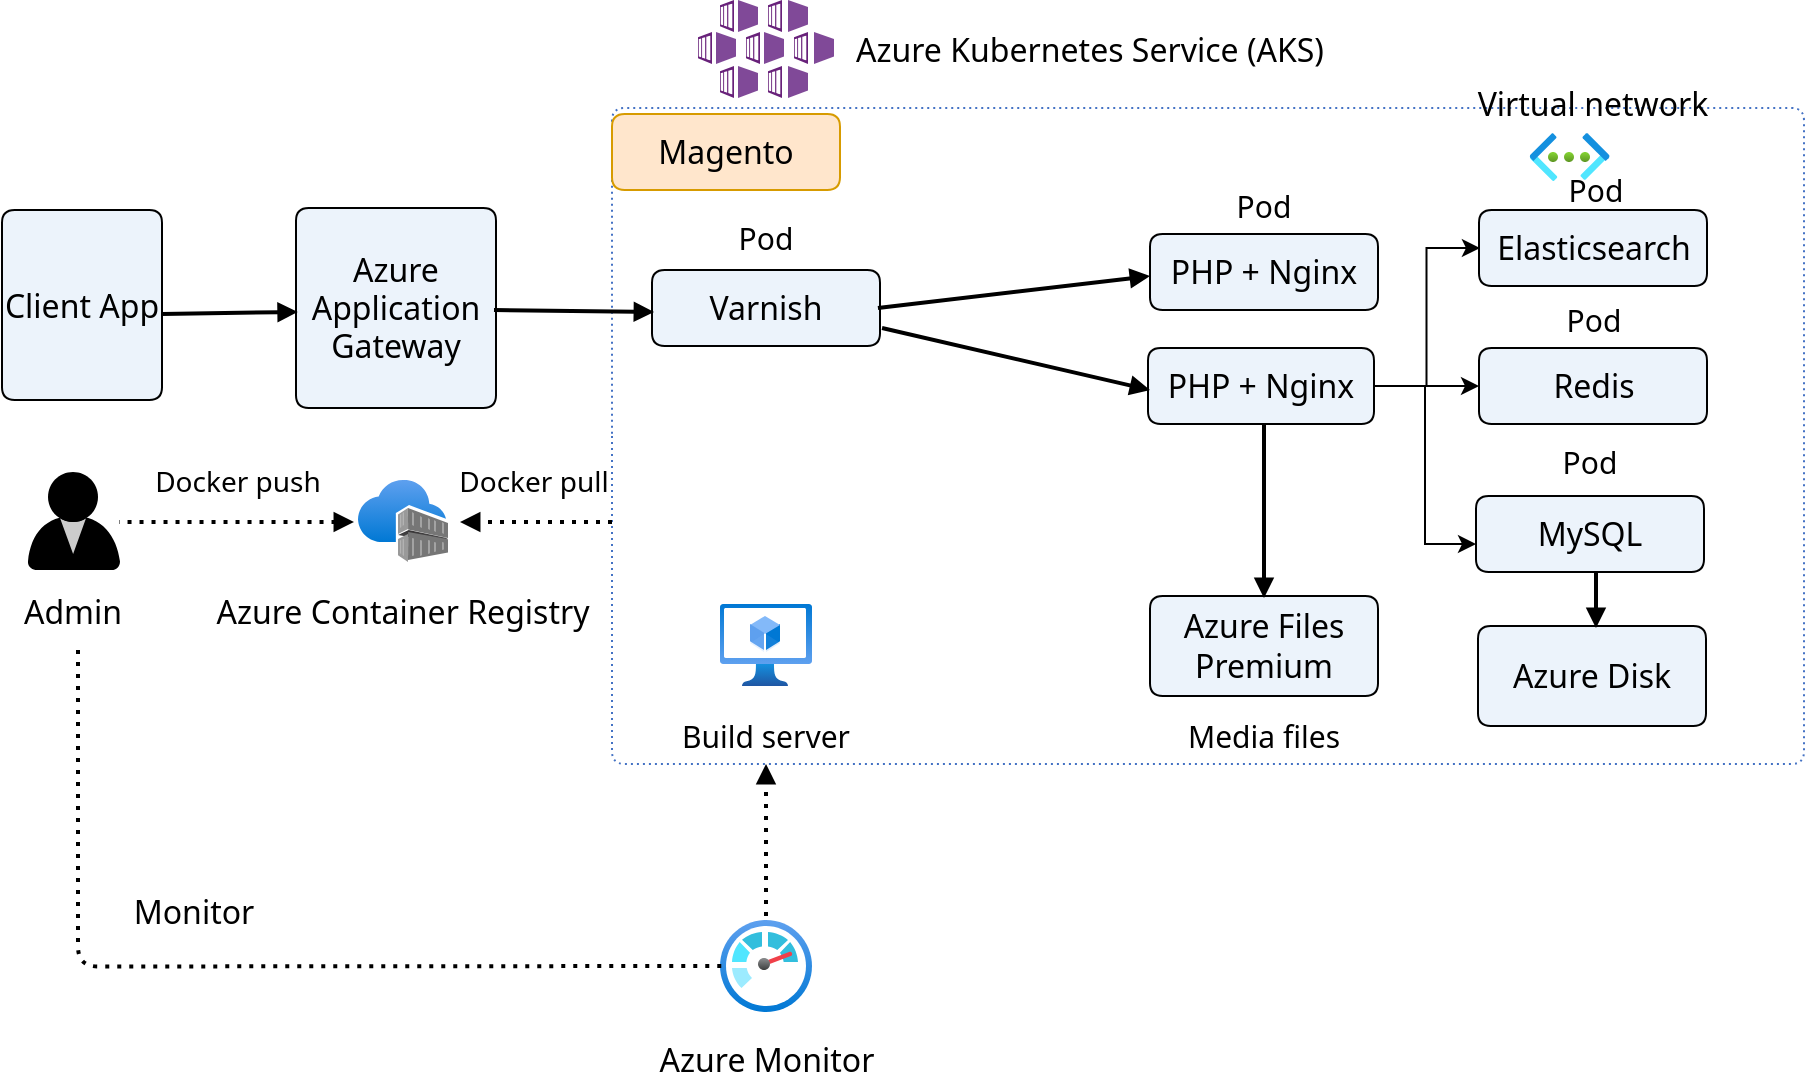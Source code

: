 <mxfile version="15.8.7" type="device"><diagram name="magento-architecture" id="magento-architecture"><mxGraphModel dx="1422" dy="865" grid="1" gridSize="10" guides="1" tooltips="1" connect="1" arrows="1" fold="1" page="1" pageScale="1" pageWidth="850" pageHeight="1100" math="0" shadow="0"><root><mxCell id="0"/><mxCell id="1" value="Connector" parent="0"/><mxCell id="77" style="vsdxID=1084;fillColor=none;gradientColor=none;shape=stencil(nZBLDsIwEENPM1sUMoILlHIBThCRQEaEpErD9/SkNUhVFyy6G9vPGsnETe9N50irvuR0cQ+xxRPvSGuJ3mUp9SJuiZtTyu6c0y1a6M5UUqvRcRad9UBrZfLxIG8Hb7viDWz0ruk+/HsiVYhe376C3gMNEifoL1wE/0EXgrP39RgXwVYSAgad5vMFq4X1uf0A);dashed=1;dashPattern=1.00 2.00;strokeColor=#4472c4;labelBackgroundColor=none;rounded=1;html=1;whiteSpace=wrap;" parent="1" vertex="1"><mxGeometry x="338" y="100" width="596" height="328" as="geometry"/></mxCell><mxCell id="2" style="vsdxID=1001;fillColor=none;gradientColor=none;strokeColor=none;spacingTop=-3;spacingBottom=-3;spacingLeft=-3;spacingRight=-3;labelBackgroundColor=none;rounded=0;html=1;whiteSpace=wrap;" parent="1" vertex="1"><mxGeometry x="46" y="282" width="46" height="50" as="geometry"/></mxCell><mxCell id="3" style="vsdxID=1002;fillColor=#000000;gradientColor=none;shape=stencil(tVNBcsMgDHwNR2sABRvOafoPJsE2U9d4MGnc3xcXPC1NppMcchOrlXZBiOB+7vVkCKdz8O7NXOwp9ARfCOd27I23IUYEDwT3rfOm8+48ntJ50itzjd7dx9phSXWKAZVrFaefCWGUfp9fE137Y8z5TJcgm8T2G30HNSZoa6lAiaKlFIC5bKn0YufKu6CDdWPKJ0E6aN+ZKgpW7aC7IjVfjJmu4JsWOUhWWrzHIUItnufwePbp0Vk2UMMu62cEGxAZWnj2REHUmcULrQXzxeI9tuHhHbJMAapSl5aaCIyXksigUaUsLSXj2zXivy+j8OrLNOVAJFB28xM+ZRqDHR/ZgAfpMfhZttYOQ9rV3/m/yxmhtNh4+AI=);strokeColor=none;spacingTop=-3;spacingBottom=-3;spacingLeft=-3;spacingRight=-3;labelBackgroundColor=none;rounded=0;html=1;whiteSpace=wrap;" parent="2" vertex="1"><mxGeometry y="22" width="46" height="27" as="geometry"/></mxCell><mxCell id="4" style="vsdxID=1003;fillColor=#FFFFFF;gradientColor=none;fillOpacity=80;strokeOpacity=80;shape=stencil(xVJBEoIwDHxNj3TaBkTOiv/oSIGOlTKhCv7eYlGBGbl6S3azaTYNgUNXy1YRwTqH9qJ6XbiawJEIoZtaoXY+IpATOJQWVYX21hQhb+VYOUZXex87DEGXMBrzUSXYIyCcU0hfyCkIJJ49i5MgAyr2QYCTIuU0zgI0FbFFxykbIjnoLkLrpNO2WXBGYqUi/1JUGlktqK5Xqp3BfD6b0c22GcZ+l7/Jz5x0JzaMC8pgZZzRBBbGt9b5nwWsf9MH31sotTHhlOb8+nY8FO4O8ic=);strokeColor=none;spacingTop=-3;spacingBottom=-3;spacingLeft=-3;spacingRight=-3;labelBackgroundColor=none;rounded=0;html=1;whiteSpace=wrap;" parent="2" vertex="1"><mxGeometry x="16" y="23" width="13" height="18" as="geometry"/></mxCell><mxCell id="5" style="vsdxID=1004;fillColor=#000000;gradientColor=none;shape=stencil(vVHLDsIgEPwajiQI6RfU+h8bu22JCGRB2/69kG1iazx58DazM/vIjjBtmiCi0CplCjecbZ8nYc5Ca+snJJsLEqYTph0C4Ujh4XvmEaqzont41gkL96naodXKrGF6YSfQtUi0OXXDVlqPfJNP6usotUhYbJIUMmQb/GGrAxpRljVycDBuc1hKM2LclX8/7H9nFfB+82Cd45T2+mcspcSRmu4F);strokeColor=none;spacingTop=-3;spacingBottom=-3;spacingLeft=-3;spacingRight=-3;labelBackgroundColor=none;rounded=0;html=1;whiteSpace=wrap;" parent="2" vertex="1"><mxGeometry x="10" width="25" height="25" as="geometry"/></mxCell><mxCell id="13" style="vsdxID=1020;fillColor=none;gradientColor=none;strokeColor=none;spacingTop=-3;spacingBottom=-3;spacingLeft=-3;spacingRight=-3;labelBackgroundColor=none;rounded=0;html=1;whiteSpace=wrap;" parent="1" vertex="1"><mxGeometry x="211" y="286" width="46" height="41" as="geometry"/></mxCell><mxCell id="14" style="vsdxID=1021;fillColor=#5ea0ef;gradientColor=#0078d4;shape=stencil(vZRBcoMwDEVPwxKNLWEw6zS9h6cxxFMKGUOa9PY1NaSR03a6SXZG+pKenPhntBn35mAzFOPkh1d7crtpn9FThuj6vfVuCqeMthltmsHb1g/Hfhe/D2ZWzqe34X3ucI51BYGQcxWKjxhRBFh9RZ5jQef6qwKlmboQoH4XSyGYukQo9bXc+JeQ9YscJeAC45cKrKGKNGvPmqAuOUO1dhXn3JzdmPthMpMb+phfGDrjW5uHiXnTmZalxpO1h5vwjyvN49Pp+NdOxZq+7EQFCM120hKEYl1Jg7zjTgmjhoISxhp0zRiVBIWMUTyMrwYqOV8hQXI+JOBXiCVU9DDEMEwlV1iBIoaYPAYCiQ/jq4DSv2H41ZFfoQbiZnB5wPd/WLdOtA7/p/zGuMLh2/Ya13XRNa/zqU2GULRY2n4C);strokeColor=none;spacingTop=-3;spacingBottom=-3;spacingLeft=-3;spacingRight=-3;labelBackgroundColor=none;rounded=0;html=1;whiteSpace=wrap;" parent="13" vertex="1"><mxGeometry width="44" height="31" as="geometry"/></mxCell><mxCell id="15" style="vsdxID=1022;fillColor=#767676;gradientColor=none;shape=stencil(jZDdCoMwDIWfJrfSNoztXt17CNY1WFup3d/bryWM1YHi3TnJl3A4gPViulmDEksMftRP6qMBbEApckYHikkBtoD14IO+BX93Pfu5y2RWk3/kDy++E/lCiXfprgxaciVYSVyxZ1ld5DYvxfr11x+CT3tBDifeBpP4FTKQtdxnuf8vMI24fGw/);strokeColor=none;spacingTop=-3;spacingBottom=-3;spacingLeft=-3;spacingRight=-3;labelBackgroundColor=none;rounded=0;html=1;whiteSpace=wrap;" parent="13" vertex="1"><mxGeometry x="25" y="14" width="20" height="15" as="geometry"/></mxCell><mxCell id="16" style="vsdxID=1023;fillColor=#999999;gradientColor=none;shape=stencil(jZBLDsIwDERP423k2lDRdSn3qNSURISkSsvv9iRYFYEFYje234w0Bm5n008aCOclhpO+2WExwHsgst7oaJekgDvgdgxRH2O4+EHmqc9kVudwzQl38TWN2nJ2ET5kg6/pILCzvoDxA6SNqulfuMIfuetxhXeVwrrEk3gXGK1z0r+8fxdOK3kWd08=);strokeColor=none;spacingTop=-3;spacingBottom=-3;spacingLeft=-3;spacingRight=-3;labelBackgroundColor=none;rounded=0;html=1;whiteSpace=wrap;" parent="13" vertex="1"><mxGeometry x="20" y="14" width="5" height="13" as="geometry"/></mxCell><mxCell id="17" style="vsdxID=1024;fillColor=#a3a3a3;gradientColor=none;shape=stencil(UzV2Ls5ILEhVNTIoLinKz04tz0wpyVA1dlE1MsrMy0gtyiwBslSNXVWNndPyi1LTi/JL81Ig/IJEkEoQKze/DGRCBUSfAUiHkUElhGdppGdkChZxgyjOycxDUmxogKocxidKsaWemSVu1ahq8RhLkoMJKAYyEOGSlpmTAwlWZHn0cAQKQeLA2BUA);strokeColor=none;spacingTop=-3;spacingBottom=-3;spacingLeft=-3;spacingRight=-3;labelBackgroundColor=none;rounded=0;html=1;whiteSpace=wrap;" parent="13" vertex="1"><mxGeometry x="35" y="19" width="1" height="6" as="geometry"/></mxCell><mxCell id="18" style="vsdxID=1025;fillColor=#a3a3a3;gradientColor=none;shape=stencil(UzV2Ls5ILEhVNTIoLinKz04tz0wpyVA1dlE1MsrMy0gtyiwBslSNXVWNndPyi1LTi/JL81Ig/IJEkEoQKze/DGRCBUSfoYEBSI+RQSWEb6lnZg4WcIOozsnMQ1KNqtaAWIWWRnqmeExFdwOMT5Ri/A4mpBrIQIRMWmZODiRgkeXRQxIoBIkFY1cA);strokeColor=none;spacingTop=-3;spacingBottom=-3;spacingLeft=-3;spacingRight=-3;labelBackgroundColor=none;rounded=0;html=1;whiteSpace=wrap;" parent="13" vertex="1"><mxGeometry x="31" y="18" width="1" height="6" as="geometry"/></mxCell><mxCell id="19" style="vsdxID=1026;fillColor=#a3a3a3;gradientColor=none;shape=stencil(lZHBDsIgEES/Zq8EdxNrz7X+R5NSISI0FKv+veBGRZNqvM3uvpmQAaiZdDcqQDnF4A/qbPqogbaAaJxWwcSkgFqgZvBB7YM/uZ7nsctkVkc/54QL+2R2oLzyVKPAzX2zY9gaV8B1JfKtMKykXMYfx2e6qNbL9Dv7JfavJ/+Ak3g1Mxhrudjy/tlkWvEvUHsD);strokeColor=none;spacingTop=-3;spacingBottom=-3;spacingLeft=-3;spacingRight=-3;labelBackgroundColor=none;rounded=0;html=1;whiteSpace=wrap;" parent="13" vertex="1"><mxGeometry x="38" y="20" width="1" height="6" as="geometry"/></mxCell><mxCell id="20" style="vsdxID=1027;fillColor=#a3a3a3;gradientColor=none;shape=stencil(UzV2Ls5ILEhVNTIoLinKz04tz0wpyVA1dlE1MsrMy0gtyiwBslSNXVWNndPyi1LTi/JL81Ig/IJEkEoQKze/DGRCBUSfAUiHkUElhGdprGcKFnCDqM3JzENSa2iAqhrGJ0qxhZ6ZGW7VqGrxGEuKe/GrBTIQgZKWmZMDCVNkefRABApBIsDYFQA=);strokeColor=none;spacingTop=-3;spacingBottom=-3;spacingLeft=-3;spacingRight=-3;labelBackgroundColor=none;rounded=0;html=1;whiteSpace=wrap;" parent="13" vertex="1"><mxGeometry x="27" y="16" width="1" height="7" as="geometry"/></mxCell><mxCell id="21" style="vsdxID=1028;fillColor=#a3a3a3;gradientColor=none;shape=stencil(UzV2Ls5ILEhVNTIoLinKz04tz0wpyVA1dlE1MsrMy0gtyiwBslSNXVWNndPyi1LTi/JL81Ig/IJEkEoQKze/DGRCBUSfoYEBSI+RQSWMr2dqChZxgyjPycxDUo6q2IBYhZaGeqZmuBVjOgKPySS6mKByIAMROGmZOTmQsEWWRw9MoBAkIoxdAQ==);strokeColor=none;spacingTop=-3;spacingBottom=-3;spacingLeft=-3;spacingRight=-3;labelBackgroundColor=none;rounded=0;html=1;whiteSpace=wrap;" parent="13" vertex="1"><mxGeometry x="42" y="21" width="1" height="6" as="geometry"/></mxCell><mxCell id="22" style="vsdxID=1029;fillColor=#B3B3B3;gradientColor=none;shape=stencil(lZLNDoMgEISfhusGWFQ8W/seJmIltWLQ/r19pcRUNDV6W4ZvyGwYgllfF50inPaDNVf11OVQEzwRznVbK6uHcSKYE8wqY9XFmntb+nNXONJNN/NwL7y8DxFi4Vycvr2SIkj5Vc7e0Oh2ZqABzCjdjSYg0v/wOghjkEZHDKvk4apT1gnfSB5HIHgAJ0dgmQDbMCyDSAYo9uNB7nH4fW2lm8Y3Y36/rMIo+Rph/gE=);strokeColor=none;spacingTop=-3;spacingBottom=-3;spacingLeft=-3;spacingRight=-3;labelBackgroundColor=none;rounded=0;html=1;whiteSpace=wrap;" parent="13" vertex="1"><mxGeometry x="21" y="16" width="2" height="8" as="geometry"/></mxCell><mxCell id="23" style="vsdxID=1030;fillColor=#333132;gradientColor=#5b5a5c;shape=stencil(lZHNDsIgEISfZq+E7lar51rfo0mpJSI0FP/eXnBjLMbUeJvdnflCBqB6GtpRAcopeHdUV92FAWgHiNoOyusQFVADVPfOq4N3Z9vxPLbJmdTJXRLhxrlCypRBeed5vRUlPjd7thttZ/ZqI1aUBV6Ar/acXRaCFtgYz1UWWCD/+e6f9ijeFfXaGG54fv+sNK74O6h5AA==);strokeColor=none;spacingTop=-3;spacingBottom=-3;spacingLeft=-3;spacingRight=-3;labelBackgroundColor=none;rounded=0;html=1;whiteSpace=wrap;" parent="13" vertex="1"><mxGeometry x="20" y="25" width="25" height="6" as="geometry"/></mxCell><mxCell id="24" style="vsdxID=1031;fillColor=#767676;gradientColor=none;shape=stencil(jZHRDoIwDEW/pq/LbCOGZ8T/IGG4xbmRMVH+3s3GCMSIb7ftuU1zC1QNuukVoBxi8Bd1N23UQEdANE6rYGJSQDVQ1fmgzsHfXMt132Qyq6sf84YH+3ZSZg/KiesDirJ8dU6MW+Nm+BJ+m7+jYr+Af6DrI7AQ9D+9cfImnsQnnc5Yy+HO5+s0U4s/QfUT);strokeColor=none;spacingTop=-3;spacingBottom=-3;spacingLeft=-3;spacingRight=-3;labelBackgroundColor=none;rounded=0;html=1;whiteSpace=wrap;" parent="13" vertex="1"><mxGeometry x="25" y="26" width="20" height="14" as="geometry"/></mxCell><mxCell id="25" style="vsdxID=1032;fillColor=#a3a3a3;gradientColor=none;shape=stencil(UzV2Ls5ILEhVNTIoLinKz04tz0wpyVA1dlE1MsrMy0gtyiwBslSNXVWNndPyi1LTi/JL81Ig/IJEkEoQKze/DGRCBUSfAUiHkUElhGdoAOG7QZTmZObhVIpHIcwUmFIjPVMT4lVbmumZGRHrChIcjKYUyECESVpmTg4kSJHl0cMQKAQJf2NXAA==);strokeColor=none;spacingTop=-3;spacingBottom=-3;spacingLeft=-3;spacingRight=-3;labelBackgroundColor=none;rounded=0;html=1;whiteSpace=wrap;" parent="13" vertex="1"><mxGeometry x="27" y="29" width="1" height="9" as="geometry"/></mxCell><mxCell id="26" style="vsdxID=1033;fillColor=#a3a3a3;gradientColor=none;shape=stencil(UzV2Ls5ILEhVNTIoLinKz04tz0wpyVA1dlE1MsrMy0gtyiwBslSNXVWNndPyi1LTi/JL81Ig/IJEkEoQKze/DGRCBUSfoYEBSI+RQSWEb2mqZ2EGFnGDKM/JzENSjqoYppkIpXgUojvBWM+UeMUE3Ett5UAGIiTTMnNyIBGBLI8e8kAhSKwZuwIA);strokeColor=none;spacingTop=-3;spacingBottom=-3;spacingLeft=-3;spacingRight=-3;labelBackgroundColor=none;rounded=0;html=1;whiteSpace=wrap;" parent="13" vertex="1"><mxGeometry x="31" y="30" width="1" height="8" as="geometry"/></mxCell><mxCell id="27" style="vsdxID=1034;fillColor=#a3a3a3;gradientColor=none;shape=stencil(lZDNCoQwDISfJlepDXvYsz/vIVi3wdpK7f69/TYEWRF20dtM8iUMA1gttpsNaLWkGEbzpD5ZwBq0Jm9NpJQVYANYDSGaWwx334ufOyZZTeHBH15yp/hCq7e4UolvBXXkf6J/wPXLimKB5XH6einYHktxIvAOzeLbyUDOSaXb/b7DPJL+sfkA);strokeColor=none;spacingTop=-3;spacingBottom=-3;spacingLeft=-3;spacingRight=-3;labelBackgroundColor=none;rounded=0;html=1;whiteSpace=wrap;" parent="13" vertex="1"><mxGeometry x="35" y="30" width="1" height="7" as="geometry"/></mxCell><mxCell id="28" style="vsdxID=1035;fillColor=#a3a3a3;gradientColor=none;shape=stencil(UzV2Ls5ILEhVNTIoLinKz04tz0wpyVA1dlE1MsrMy0gtyiwBslSNXVWNndPyi1LTi/JL81Ig/IJEkEoQKze/DGRCBUSfoYEBSI+RQSWEb2miZ2wEFnGDKM/JzENSjqoYppkIpXgUojvBRM+CeMUE3EtQOZCBCJq0zJwcSMgiy6MHJVAIEg3GrgA=);strokeColor=none;spacingTop=-3;spacingBottom=-3;spacingLeft=-3;spacingRight=-3;labelBackgroundColor=none;rounded=0;html=1;whiteSpace=wrap;" parent="13" vertex="1"><mxGeometry x="38" y="31" width="1" height="5" as="geometry"/></mxCell><mxCell id="29" style="vsdxID=1036;fillColor=#a3a3a3;gradientColor=none;shape=stencil(UzV2Ls5ILEhVNTIoLinKz04tz0wpyVA1dlE1MsrMy0gtyiwBslSNXVWNndPyi1LTi/JL81Ig/IJEkEoQKze/DGRCBUSfoYEBSI+RQSWEb2msZ2AJFnGDKM/JzENSjqoYppkIpXgUAq00MkFRbKJnjscNJDqZoHIgAxE6aZk5OZDARZZHD02gECQmjF0B);strokeColor=none;spacingTop=-3;spacingBottom=-3;spacingLeft=-3;spacingRight=-3;labelBackgroundColor=none;rounded=0;html=1;whiteSpace=wrap;" parent="13" vertex="1"><mxGeometry x="42" y="31" width="1" height="4" as="geometry"/></mxCell><mxCell id="30" style="vsdxID=1037;fillColor=#999999;gradientColor=none;shape=stencil(jZDdDoIwDIWfprekrAnzHvE9SBiucW5kTNG3d7Mx/oWEu3Par017gNrZ9pMBhXOK4WQWHpIF2oNS7K2JnLIC6oDaMURzjOHiB/FTX8iizuFaNtxkDsuEwrs43VSon5WDwI79KlzrateswzV+47gdffkNR/xdnMX715Gdk6g++7/Z5JLkSt0D);strokeColor=none;spacingTop=-3;spacingBottom=-3;spacingLeft=-3;spacingRight=-3;labelBackgroundColor=none;rounded=0;html=1;whiteSpace=wrap;" parent="13" vertex="1"><mxGeometry x="20" y="27" width="5" height="14" as="geometry"/></mxCell><mxCell id="31" style="vsdxID=1038;fillColor=#B3B3B3;gradientColor=none;shape=stencil(lZLdDoIwDIWfZrdNWQHZNep7kDBkERkZ+Pf2bi4qk7jIXXf6neW0KaNybKtBMo7jZPRRXlU9tYy2jHPVt9KoyVaMdozKRht5MPrc1/49VI501Ulf3A837+MCKHcujnevFFYpnsreGzrVzwwYwhlw+hdOCDYReBlFQJGu4RfRw1kTDPPg77/zDJI0gFMQfA0vMsDIGoV4td/bwUieJR6Bo3Pa4nMLjeo6f0rz/vftWMnfHe0e);strokeColor=none;spacingTop=-3;spacingBottom=-3;spacingLeft=-3;spacingRight=-3;labelBackgroundColor=none;rounded=0;html=1;whiteSpace=wrap;" parent="13" vertex="1"><mxGeometry x="21" y="29" width="2" height="9" as="geometry"/></mxCell><mxCell id="37" style="vsdxID=1044;fillColor=none;gradientColor=none;strokeColor=none;spacingTop=-3;spacingBottom=-3;spacingLeft=-3;spacingRight=-3;labelBackgroundColor=none;rounded=0;html=1;whiteSpace=wrap;" parent="1" vertex="1"><mxGeometry x="381" y="46" width="68" height="50" as="geometry"/></mxCell><mxCell id="38" style="vsdxID=1045;fillColor=#804998;gradientColor=none;shape=stencil(jZFLDoMwDERP4y0KtgTqmtJ7IBGI1TRBIf3dvkmtqpRFYTe231jWGKiZTTdpQDXH4M/6zn00QEdAZGd04JgUUAvUDD7oMfir66WeukxmdfG3vOEhvlKp7EH1lLquCsJ35yS4ZbfAf+GPeQf6B1yfgGVxqPbjGxdv4kl8wxnYWsl2OV+HmVryCGpf);strokeColor=none;strokeWidth=36;spacingTop=-3;spacingBottom=-3;spacingLeft=-3;spacingRight=-3;labelBackgroundColor=none;rounded=0;html=1;whiteSpace=wrap;" parent="37" vertex="1"><mxGeometry x="20" width="10" height="16" as="geometry"/></mxCell><mxCell id="39" style="vsdxID=1046;fillColor=#68217a;gradientColor=none;shape=stencil(pZVJcoMwEEVPw7ZLrVlrx7mHq4wDFQIuTKbbR0SGRAg6qLLT8F+r1V9DIQ636nQtC85uQ989l+/1eagK8VBwXrdV2deDbxXiWIjDpevLp757bc+hfz2NyrH10r2NET4Cx0aCs8/QQw3Sfo88BnFTt5tiy4G7bTGyRex7f5eYkP4j40Qc1wIZOB0BxoAS29EVKB7rNRiZoee+hIQ+TYjjFGId0KBdDDAwRH18AvfpuUYOXBZgHHCiRmlKxoJQOZv+w4UdQOyz0MBEfJQRkPCBO8B4D5YB6hzAl5VaIU0JLXk0pAC+MM6Q11FhsoKeQuwErADChjQj/0AgsUC2DTuA2GhtJ5dmQIEhfFNuquEMSJBUVRMA1WT9KpCmhHLa1Srgz7KOHw30V5BYwRqwKgYQJHHhUsBa0JiTkg9BGZftww7AN37+tEvdNOFL/D2//AP9UPg/xfEL);strokeColor=none;strokeWidth=36;spacingTop=-3;spacingBottom=-3;spacingLeft=-3;spacingRight=-3;labelBackgroundColor=none;rounded=0;html=1;whiteSpace=wrap;" parent="37" vertex="1"><mxGeometry x="11" width="7" height="16" as="geometry"/></mxCell><mxCell id="40" style="vsdxID=1047;fillColor=#804998;gradientColor=none;shape=stencil(jZFLDoMwDERP4y0KtgTqmtJ7IBGI1TRBIf3dvkmtqpRFYTe231jWGKiZTTdpQDXH4M/6zn00QEdAZGd04JgUUAvUDD7oMfir66WeukxmdfG3vOEhvlKp7EH1lLquCsJ35yS4ZbfAf+GPeQf6B1yfgGVxqPbjGxdv4kl8wxnYWsl2OV+HmVryCGpf);strokeColor=none;strokeWidth=36;spacingTop=-3;spacingBottom=-3;spacingLeft=-3;spacingRight=-3;labelBackgroundColor=none;rounded=0;html=1;whiteSpace=wrap;" parent="37" vertex="1"><mxGeometry x="45" width="10" height="16" as="geometry"/></mxCell><mxCell id="41" style="vsdxID=1048;fillColor=#68217a;gradientColor=none;shape=stencil(pZXZboMwEEW/htcrz3jlOU3/I1JIQaUhIqTL39eUbsZiCuqbje8Zj+eOcaF31/pwqQpW16HvHquX5jjUhb4rmJtzXfXNEEeF3hd6d+r66qHvbufjNL8cRuU4euqexwivE6dGgtXbNCMHEz6+3E/itjkvigODy2UxqVnsz/kqsSD9R8aZOK0FKZQ2AbyH1cvRLWZyB2/WyzkWUJDn6TDBsgA4OJ8CCl6oTkzApwCVKDcBvgQLFcpT8gHabjn0Hx6sAFKXtYPitJEJJPjAJSg9Q1AgtwWIZZV2yFOiILaG0WCXAl68jJagaH4XWHA6B4KGYEOeUfw9kLDBZhtWAKnRLnwtfwMWXvDNxl6eGW1gpKpmAFmQAOQpkYESyhp7eeZzvIHCBsEj6BQgGOG+5UAIcLQhoxhBsm2zCyuAOPh5z05N207P4e/1+fsXP01vp96/Aw==);strokeColor=none;strokeWidth=36;spacingTop=-3;spacingBottom=-3;spacingLeft=-3;spacingRight=-3;labelBackgroundColor=none;rounded=0;html=1;whiteSpace=wrap;" parent="37" vertex="1"><mxGeometry x="35" width="7" height="16" as="geometry"/></mxCell><mxCell id="42" style="vsdxID=1049;fillColor=#804998;gradientColor=none;shape=stencil(jZFLDoMwDERP4y0KtgTqmtJ7IBGI1TRBIf3dvkmtqpRFYTe231jWGKiZTTdpQDXH4M/6zn00QEdAZGd04JgUUAvUDD7oMfir66WeukxmdfG3vOEhvlKp7EH1lLquCsJ35yS4ZbfAf+GPeQf6B1yfgGVxqPbjGxdv4kl8wxnYWsl2OV+HmVryCGpf);strokeColor=none;strokeWidth=36;spacingTop=-3;spacingBottom=-3;spacingLeft=-3;spacingRight=-3;labelBackgroundColor=none;rounded=0;html=1;whiteSpace=wrap;" parent="37" vertex="1"><mxGeometry x="20" y="33" width="10" height="16" as="geometry"/></mxCell><mxCell id="43" style="vsdxID=1050;fillColor=#68217a;gradientColor=none;shape=stencil(pVXLcoMwDPwarhpLfp/T9D8yE1KY0pAh9PX3NXVIa5yoeHqz8a610gqrkptzszvVFYnzOPTP9Xu7H5tKPlRE7bGph3YMq0puK7k59EP9NPSvx33cn3YTclq99G/TDR+RJyYGic+4QwPKfX95jOCuPd4FOwJ5H4ticfVlvwrMQP8hOAOnpUAB3iQEa0EzKWrQlOINWFWAJwJi8LkgQlZQSND4lCDAMvUJAi7H1xp58L6EYD1QkSTrQOqSpP9wYQUh9VkaEDLtZARkIpAHTHNwApDJISeEsiLjdC4JHdsaSgItjLNAjHEaswgGyJYQnGQj5JLCA4FMhGIfVhBSp40DTFvDabBc0n5O8UpQoLiyZgTUs/c3CbkkVHNWNwmhmU36amD4B5kIzoLTKQFBMd2aE5wDU6Io3MD5VmzDCkJY/Iy0Q9t1cSL+Pl+OwPApjk+5/QI=);strokeColor=none;strokeWidth=36;spacingTop=-3;spacingBottom=-3;spacingLeft=-3;spacingRight=-3;labelBackgroundColor=none;rounded=0;html=1;whiteSpace=wrap;" parent="37" vertex="1"><mxGeometry x="11" y="33" width="7" height="16" as="geometry"/></mxCell><mxCell id="44" style="vsdxID=1051;fillColor=#804998;gradientColor=none;shape=stencil(jZFLDoMwDERP4y0KtgTqmtJ7IBGI1TRBIf3dvkmtqpRFYTe231jWGKiZTTdpQDXH4M/6zn00QEdAZGd04JgUUAvUDD7oMfir66WeukxmdfG3vOEhvlKp7EH1lLquCsJ35yS4ZbfAf+GPeQf6B1yfgGVxqPbjGxdv4kl8wxnYWsl2OV+HmVryCGpf);strokeColor=none;strokeWidth=36;spacingTop=-3;spacingBottom=-3;spacingLeft=-3;spacingRight=-3;labelBackgroundColor=none;rounded=0;html=1;whiteSpace=wrap;" parent="37" vertex="1"><mxGeometry x="45" y="33" width="10" height="16" as="geometry"/></mxCell><mxCell id="45" style="vsdxID=1052;fillColor=#68217a;gradientColor=none;shape=stencil(pZXbUoMwEIafJrc72c35utb36EypMGLpUOrh7Q1SqiF2DeNdAv+X/fcAEWpzrnenSpA8D333XL01+6EW6kEQNce66pshroTaCrU5dH311HeX437an3ajcly9dK/jCe8TJ0eC5Me0Qwvafz15nMRtc7wr9gTqvhbl4ujrvkjMSP9hOBOnpUAJwSSAc2CYFA0s5BacLpcTATHy3A4hayemZ10KSHBMdaIBlwIYIIQ1gAtAqyw5D8qsSfqPHhQAaZeVBUnpHCMgE4ECYJqDl4BMDjkQy4pMp3NL6NnR0ArIpoADYhpnECQuvwVyawCv2Ai5pfh7QCbC6j4UAGmnrZ+rfgPMPL+/Jx3mmtwADZorawagAWSA3BJqkEzScZgXjY6fIBPAO/AqBRA0M6w54P01ZJmheADXtdVNKADi4vs6OzRtO92GP98vr7/4aLo61fYT);strokeColor=none;strokeWidth=36;spacingTop=-3;spacingBottom=-3;spacingLeft=-3;spacingRight=-3;labelBackgroundColor=none;rounded=0;html=1;whiteSpace=wrap;" parent="37" vertex="1"><mxGeometry x="35" y="33" width="7" height="16" as="geometry"/></mxCell><mxCell id="46" style="vsdxID=1053;fillColor=#804998;gradientColor=none;shape=stencil(jZFLDoMwDERP4y0KtgTqmtJ7IBGI1TRBIf3dvkmtqpRFYTe231jWGKiZTTdpQDXH4M/6zn00QEdAZGd04JgUUAvUDD7oMfir66WeukxmdfG3vOEhvlKp7EH1lLquCsJ35yS4ZbfAf+GPeQf6B1yfgGVxqPbjGxdv4kl8wxnYWsl2OV+HmVryCGpf);strokeColor=none;strokeWidth=36;spacingTop=-3;spacingBottom=-3;spacingLeft=-3;spacingRight=-3;labelBackgroundColor=none;rounded=0;html=1;whiteSpace=wrap;" parent="37" vertex="1"><mxGeometry x="33" y="16" width="10" height="16" as="geometry"/></mxCell><mxCell id="47" style="vsdxID=1054;fillColor=#68217a;gradientColor=none;shape=stencil(pVVJbsMwDHyNrwORWn1O038EiFMbdePASbr8vnLdTRbCWuhNyww15FBSpTfndndqKlbnyzg8Ni/d/tJW+q5i7o5tM3aXOKr0ttKbwzA2D+NwPe7n+Wk3IafR0/A8RXideWpisHqbZ+RgwsfK/Qzuu+NNcGBwfRtMahH7c74KLED/oTgDp7UghdomBO9h+XZ0iwXcwZv1cI4FFOC5HCZRTkzP+ZSg4IXqRAE+JVCNuojga7AukeQDtC1J+g8PVhBSl7WD4rSRCST4wDUozSEokCshxLJKJ+SSKICFKhkNdinBQ7DBEhQtrwILRueEoKGpRFF8Hkh4HoptWEFIjXbha/ubYOEF32zs5YXRBkbIISeQFZPOJZGBEoyLvbzwOd5A4YDgEXRKIBihk3JCCHCC0ZmiGEGyrdiFFYQ4+PnPDl3fz9/h7/3l/xeX5r9Tb98B);strokeColor=none;strokeWidth=36;spacingTop=-3;spacingBottom=-3;spacingLeft=-3;spacingRight=-3;labelBackgroundColor=none;rounded=0;html=1;whiteSpace=wrap;" parent="37" vertex="1"><mxGeometry x="24" y="16" width="7" height="16" as="geometry"/></mxCell><mxCell id="48" style="vsdxID=1055;fillColor=#804998;gradientColor=none;shape=stencil(jZFLDoMwDERP4y0KtgTqmtJ7IBGI1TRBIf3dvkmtqpRFYTe231jWGKiZTTdpQDXH4M/6zn00QEdAZGd04JgUUAvUDD7oMfir66WeukxmdfG3vOEhvlKp7EH1lLquCsJ35yS4ZbfAf+GPeQf6B1yfgGVxqPbjGxdv4kl8wxnYWsl2OV+HmVryCGpf);strokeColor=none;strokeWidth=36;spacingTop=-3;spacingBottom=-3;spacingLeft=-3;spacingRight=-3;labelBackgroundColor=none;rounded=0;html=1;whiteSpace=wrap;" parent="37" vertex="1"><mxGeometry x="9" y="16" width="10" height="16" as="geometry"/></mxCell><mxCell id="49" style="vsdxID=1056;fillColor=#68217a;gradientColor=none;shape=stencil(pZXdcoMgEIWfxtsddvm/TtP3yExMdWpjxti/ty/WmhaoW5negZwPDntAKrm7NodLXZG4jkP/WL+2x7Gp5F1F1J6bemjH0KrkvpK7Uz/UD0P/fD7O/cthUk6tp/5lmuFt5sREkHife2hAuc8v97O4a8+rYkdAfl2MIpn7q79JzEj/4TgTx7VAAV5HgLWgaX12DYncgFXb5RQKyMhzO4SsnbA9Y2NAgGWqEwzYGEAPvgiwHkiWWLIOpC7Z9B8ZbADilKUBQfFBRkAmB/KA8R6cADQlQCgrt0JuCR0QUyUlgUwMWGBi0AhCpleBbAngJHvbJ0cu/T0gs0JxDBuAOGjjluEboMEyuWm/1OQGKFDMpnMANSAD5JZQLYX+FQhnOck53EBmAWfBJUEjKOYk5YBzYLDAUZiBi604hQ1AaHy/Z6e26+bn8Od4+v6FT/PbKfcf);strokeColor=none;strokeWidth=36;spacingTop=-3;spacingBottom=-3;spacingLeft=-3;spacingRight=-3;labelBackgroundColor=none;rounded=0;html=1;whiteSpace=wrap;" parent="37" vertex="1"><mxGeometry y="16" width="7" height="16" as="geometry"/></mxCell><mxCell id="50" style="vsdxID=1057;fillColor=#804998;gradientColor=none;shape=stencil(jZFLDoMwDERP4y0KtgTqmtJ7IBGI1TRBIf3dvkmtqpRFYTe231jWGKiZTTdpQDXH4M/6zn00QEdAZGd04JgUUAvUDD7oMfir66WeukxmdfG3vOEhvlKp7EH1lLquCsJ35yS4ZbfAf+GPeQf6B1yfgGVxqPbjGxdv4kl8wxnYWsl2OV+HmVryCGpf);strokeColor=none;strokeWidth=36;spacingTop=-3;spacingBottom=-3;spacingLeft=-3;spacingRight=-3;labelBackgroundColor=none;rounded=0;html=1;whiteSpace=wrap;" parent="37" vertex="1"><mxGeometry x="58" y="16" width="10" height="16" as="geometry"/></mxCell><mxCell id="51" style="vsdxID=1058;fillColor=#68217a;gradientColor=none;shape=stencil(pVXZUsMwDPyavGos+X4u5T8605RkCEknTTn+HodQwDYR8fDmY1deaWW7krtLczjXFYnLNA6P9Ut7nJpK3lVEbd/UYzuFUSX3ldydhrF+GIdrf1zm58OMnEdPw/Mc4XXhiZlB4m2ZoQHlPlbuF3DX9qtgR0B+HYwiif053wRmoP9QnIHjWqAAryOCtaBpPbqGBG7Aqu1wCgVk4LkcQlZOSM/YmCDAMtUJAqyJK+TBFxGsB5IlkqwDqUuS/sODDYTYZWlAUNzICMj4QB4wzsEJQFNCCGXlTsgloQNiqqQkUGKcBcYGjSAwvQrEGJ0TnASJJYrC84DM81BswwZCbLRxt+0vgr617+9Jh15OjFagmBxyAmo26VwSKhCMcaGXE5/DDWQOcBacjAkIiumknOAcGMboTFGIwNlW7MIGQhh8/2entuuW7/Dnfvr/haXl75T7dw==);strokeColor=none;strokeWidth=36;spacingTop=-3;spacingBottom=-3;spacingLeft=-3;spacingRight=-3;labelBackgroundColor=none;rounded=0;html=1;whiteSpace=wrap;" parent="37" vertex="1"><mxGeometry x="48" y="16" width="7" height="16" as="geometry"/></mxCell><mxCell id="52" style="vsdxID=1059;fillColor=none;gradientColor=none;strokeColor=none;spacingTop=-3;spacingBottom=-3;spacingLeft=-3;spacingRight=-3;labelBackgroundColor=none;rounded=0;html=1;whiteSpace=wrap;" parent="1" vertex="1"><mxGeometry x="392" y="348" width="46" height="42" as="geometry"/></mxCell><mxCell id="53" style="vsdxID=1060;fillColor=#0078d4;gradientColor=#5ea0ef;shape=stencil(vVNLDsIgED0NSwxCrOm61nsQS1siQjOgrbeXCtH+4sIm3c3Me8P8eIhltuaNQJRYB+YqWlm4GrETolTqWoB03kIsRywrDYgKzF0XwW94z+ytm3n0L3Qhj/QZlDyDlx7e7jkwOVw8BJHJdowFMkR2IJMZHuE9iY93mHfSYjCOO2n0qLDiUAnsK+FS8WoE2VaIZhaOvSmpB1OkyS45Lhb/a5RP5+O1bDDItPKKe8x3stk5Zl9hxS2W9rHBCL904Y2vnEqpVFDjEJ/Kz4eCdFn+Ag==);strokeColor=none;spacingTop=-3;spacingBottom=-3;spacingLeft=-3;spacingRight=-3;labelBackgroundColor=none;rounded=0;html=1;whiteSpace=wrap;" parent="52" vertex="1"><mxGeometry width="46" height="30" as="geometry"/></mxCell><mxCell id="54" style="vsdxID=1061;fillColor=#FFFFFF;gradientColor=none;shape=stencil(vVPLDsIgEPwajjQIpk3PVf+DWNoSEZot2vr3UkHtKx5q0ts+BmZnYRDLmorXAlHSWDAX0crcVogdEKVSVwKkdRFiR8SywoAowdx07vOa98g+upp7f0Pnz5H+BCUPn6VxlLwKJ4/lcHZNCFgakdjDIeBZxHxhhgiAHQkEHeadbDAYy600ekSuOJQCOy5cKF6OWk0rRD0rh+mU1AMlaRKl+0XylWI+s0+Xs4GYKfd7tpVS5rvZ7FlmX+KvN1neygYyfvvEBV+DFVIp789hf2pIV/JmZscn);strokeColor=none;spacingTop=-3;spacingBottom=-3;spacingLeft=-3;spacingRight=-3;labelBackgroundColor=none;rounded=0;html=1;whiteSpace=wrap;" parent="52" vertex="1"><mxGeometry x="2" y="2" width="41" height="25" as="geometry"/></mxCell><mxCell id="55" style="vsdxID=1062;fillColor=#0078d4;gradientColor=none;shape=stencil(lZHBCsIwEES/Zq8lZqR4r/U/Ck3NYkxKGq3+vQmLaAWl3mY2b5ZlQmgm242GtJpSDCczc58sYU9as7cmcsqK0BKaIURzjOHie/FjV8iizuFaNtwkt1GqZLS6ixd3ENSx/4HWdbXdfceX8DO8AgUqYP0Zf1y8QLN4lTKwc9Lp+/tniXkkH4D2AQ==);strokeColor=none;spacingTop=-3;spacingBottom=-3;spacingLeft=-3;spacingRight=-3;labelBackgroundColor=none;rounded=0;html=1;whiteSpace=wrap;" parent="52" vertex="1"><mxGeometry x="23" y="10" width="7" height="13" as="geometry"/></mxCell><mxCell id="56" style="vsdxID=1063;fillColor=#83b9f9;gradientColor=none;shape=stencil(UzV2Ls5ILEhVNTIoLinKz04tz0wpyVA1dlE1MsrMy0gtyiwBslSNXVWNndPyi1LTi/JL81Ig/IJEkEoQKze/DGRCBUSfoYEBSI+RQSWEb2KpZ2EGFnGDKM/JzENSboqqGqYbq1pKDMZjLIkuJqgcyEAETlpmTg4kbJHl0QMTKASJCGNXAA==);strokeColor=none;spacingTop=-3;spacingBottom=-3;spacingLeft=-3;spacingRight=-3;labelBackgroundColor=none;rounded=0;html=1;whiteSpace=wrap;" parent="52" vertex="1"><mxGeometry x="15" y="6" width="15" height="9" as="geometry"/></mxCell><mxCell id="57" style="vsdxID=1064;fillColor=#5ea0ef;gradientColor=none;shape=stencil(UzV2Ls5ILEhVNTIoLinKz04tz0wpyVA1dlE1MsrMy0gtyiwBslSNXVWNndPyi1LTi/JL81Ig/IJEkEoQKze/DGRCBUSfoYEBSI+RQSWEb2ysZ2oEFnGDKM/JzMOjHMbHqhhVqZmZnokFsYrxmEqhizGUAxmIwEnLzMmBhC2yPHpgAoUgEWHsCgA=);strokeColor=none;spacingTop=-3;spacingBottom=-3;spacingLeft=-3;spacingRight=-3;labelBackgroundColor=none;rounded=0;html=1;whiteSpace=wrap;" parent="52" vertex="1"><mxGeometry x="15" y="10" width="7" height="13" as="geometry"/></mxCell><mxCell id="58" style="vsdxID=1065;fillColor=#83b9f9;gradientColor=none;fillOpacity=20;strokeOpacity=20;shape=stencil(UzV2Ls5ILEhVNTIoLinKz04tz0wpyVA1dlE1MsrMy0gtyiwBslSNXVWNndPyi1LTi/JL81Ig/IJEkEoQKze/DGRCBUSfAUiHkUElhGdiqWduCBZxgyjOycxDUmxogKrcgHilMD5WxSQ5goBiIAPh17TMnBxIUCHLo4cNUAgSrsauAA==);strokeColor=none;spacingTop=-3;spacingBottom=-3;spacingLeft=-3;spacingRight=-3;labelBackgroundColor=none;rounded=0;html=1;whiteSpace=wrap;" parent="52" vertex="1"><mxGeometry x="15" y="15" width="7" height="9" as="geometry"/></mxCell><mxCell id="59" style="vsdxID=1066;fillColor=#5ea0ef;gradientColor=none;fillOpacity=20;strokeOpacity=20;shape=stencil(UzV2Ls5ILEhVNTIoLinKz04tz0wpyVA1dlE1MsrMy0gtyiwBslSNXVWNndPyi1LTi/JL81Ig/IJEkEoQKze/DGRCBUSfoYEBSI+RQSWEb2KpZ24IFnGDKM/JzENSjqrYgFiFMFuwKiXRCQSVAxkI36Zl5uRAAgtZHj10gEKQkDV2BQA=);strokeColor=none;spacingTop=-3;spacingBottom=-3;spacingLeft=-3;spacingRight=-3;labelBackgroundColor=none;rounded=0;html=1;whiteSpace=wrap;" parent="52" vertex="1"><mxGeometry x="23" y="15" width="7" height="9" as="geometry"/></mxCell><mxCell id="60" style="vsdxID=1067;fillColor=#1490df;gradientColor=#1f56a3;shape=stencil(vVPBbsMgDP0ajkGA066cu/Y/UEsSNBYiQlf29yXF3UjSadIOu9nPz7xnZBPYj50aNBFsDN696as5h47AKxHC9J32JqSIwIHAvnFet95d+nPOBzUxp+jdfUwvxNwn2dQi2GdOX3a0vgPHTD5dfGZzrDMKgB0PSFDYZCiKDG0l3WyRhVBd01oiC9YshFipbU1fGIVC+Ql5aRTWRksL6EqsjZbjoCtJd3Luc/lNyp9S1aNVzinnucGjV8Ep6sTS/GMUzjCPlYpmrLwLKhjXz7hW+VZXSapqrGpnpfGq9bCCn/7jl9RC+s+T/LRB/zDLL8ubgu+1b4y1+WrK+vJMEpRPDA43);strokeColor=none;spacingTop=-3;spacingBottom=-3;spacingLeft=-3;spacingRight=-3;labelBackgroundColor=none;rounded=0;html=1;whiteSpace=wrap;" parent="52" vertex="1"><mxGeometry x="11" y="30" width="23" height="11" as="geometry"/></mxCell><mxCell id="61" style="vsdxID=1068;fillColor=none;gradientColor=none;strokeColor=none;spacingTop=-3;spacingBottom=-3;spacingLeft=-3;spacingRight=-3;labelBackgroundColor=none;rounded=0;html=1;whiteSpace=wrap;" parent="1" vertex="1"><mxGeometry x="392" y="506" width="46" height="46" as="geometry"/></mxCell><mxCell id="62" style="vsdxID=1069;fillColor=#5ea0ef;gradientColor=#0078d4;shape=stencil(vVHLDsIgEPwajiQI6RfU+h8bu22JCGRB2/69kG1iazx58DazM/vIjjBtmiCi0CplCjecbZ8nYc5Ca+snJJsLEqYTph0C4Ujh4XvmEaqzont41gkL96naodXKrGF6YSfQtUi0OXXDVlqPfJNP6usotUhYbJIUMmQb/GGrAxpRljVycDBuc1hKM2LclX8/7H9nFfB+82Cd45T2+mcspcSRmu4F);strokeColor=none;spacingTop=-3;spacingBottom=-3;spacingLeft=-3;spacingRight=-3;labelBackgroundColor=none;rounded=0;html=1;whiteSpace=wrap;" parent="61" vertex="1"><mxGeometry width="46" height="46" as="geometry"/></mxCell><mxCell id="63" style="vsdxID=1070;fillColor=#FFFFFF;gradientColor=none;shape=stencil(vVHLDsIgEPwajiQI6RfU+h8bu22JCGRB2/69kG1iazx58DazM/vIjjBtmiCi0CplCjecbZ8nYc5Ca+snJJsLEqYTph0C4Ujh4XvmEaqzont41gkL96naodXKrGF6YSfQtUi0OXXDVlqPfJNP6usotUhYbJIUMmQb/GGrAxpRljVycDBuc1hKM2LclX8/7H9nFfB+82Cd45T2+mcspcSRmu4F);strokeColor=none;spacingTop=-3;spacingBottom=-3;spacingLeft=-3;spacingRight=-3;labelBackgroundColor=none;rounded=0;html=1;whiteSpace=wrap;" parent="61" vertex="1"><mxGeometry x="3" y="3" width="40" height="40" as="geometry"/></mxCell><mxCell id="64" style="vsdxID=1071;fillColor=#9cebff;gradientColor=none;shape=stencil(rVLLEsIgDPwajmUK9OVZ638wlraMWDoBbf176cBo8dGTtyS7ybIkiO1Nz0eBaGos6LOYZGN7xA6IUjn0AqR1EWI1YvtWg+hAX4fG5yNfmEt00bdlwuz70qWDpvd1dvREDieHQCCSgmGWezYEOskLXwicrMRFFg0kaRCYEz5Lk4C23Eo9ROKKQycSJ5e0incRZCYhxo9yeKCSw8rJUypI5xtmdhRnJPZSVZjmkZuS4Yp++Z5/eSG/vWxsxQWvXbZSKX8Ka/x9967k74bVDw==);strokeColor=none;spacingTop=-3;spacingBottom=-3;spacingLeft=-3;spacingRight=-3;labelBackgroundColor=none;rounded=0;html=1;whiteSpace=wrap;" parent="61" vertex="1"><mxGeometry x="6" y="24" width="10" height="10" as="geometry"/></mxCell><mxCell id="65" style="vsdxID=1072;fillColor=#32bedd;gradientColor=none;shape=stencil(rVLLEsIgDPwajmUooJVzrf/BKG0ZsXQCav17qdQHOtWLt2Q3m2QhiJWulb1ClDgPdq/OeudbxNaIUt21CrQPEWIVYmVtQTVgj90u5r0cK8foYE9jhyHqckJGDSWXmHOGV/yGbGK5hG1g4V6+FJgVUQGTJC8EJquITWVpzykbMjlol4H10mvbJZyR0KgszMpqI5uEcmel+g942s7oTs2NDWuJL1YExXyROhEFLnhihC8x40nXx4P9yU4+b+fn34Tg+a+1NiaexSv/fgcBijfEqis=);strokeColor=none;spacingTop=-3;spacingBottom=-3;spacingLeft=-3;spacingRight=-3;labelBackgroundColor=none;rounded=0;html=1;whiteSpace=wrap;" parent="61" vertex="1"><mxGeometry x="24" y="6" width="10" height="9" as="geometry"/></mxCell><mxCell id="66" style="vsdxID=1073;fillColor=#32bedd;gradientColor=none;shape=stencil(rZLdEoIgEIWfhksZEH+vy96DSVQmEmehtLcPwyZxxrrpbtn9dpcDB7GD6fggUEyMBX0Ro6xth9gRxbHsOwHSugixCrFDo0G0oG997c8Dn8k5uur7PGHyfWTuiMnDnxKGWfLKnDysZL+CU4ZLGjRQQtY4h7OrwYKXFJeehgUvM5wuqSkc8B5YEEzzhYj4JE0E2nIrdR/cV3FoReTWRY3ibVAyoxDDKk339WyXf9FCswInWaiG5jkmaSBn7zn/JYbsi/nxky74eKCRSnkLretbz7iU9xurng==);strokeColor=none;spacingTop=-3;spacingBottom=-3;spacingLeft=-3;spacingRight=-3;labelBackgroundColor=none;rounded=0;html=1;whiteSpace=wrap;" parent="61" vertex="1"><mxGeometry x="11" y="6" width="10" height="9" as="geometry"/></mxCell><mxCell id="67" style="vsdxID=1074;fillColor=#32bedd;gradientColor=none;shape=stencil(rVLLDsIgEPwajiUU7Ous9T+IpS0RS7NFW/9eEKKl0Xjxto+ZnZ3sIrafej4KRMlkQJ/FLBvTI3ZAlMqhFyCNjRCrEdu3GkQH+jo0Ph+5Q7room9uwuJ5xDEoufssY3iXPitHD+Zwsl0I4JRQXFLPgECpSkxyXwooSjCtorEpCTJLwhc5JaANN1IP0QqKQycSK5i0indRa5qFGFflaEUlh5Wfl9RG+rOfIo/NpHmByyxyk+VbN//1Qr57+XEbG7yv2kql/FOs+9svsCX/Qax+AA==);strokeColor=none;spacingTop=-3;spacingBottom=-3;spacingLeft=-3;spacingRight=-3;labelBackgroundColor=none;rounded=0;html=1;whiteSpace=wrap;" parent="61" vertex="1"><mxGeometry x="30" y="11" width="9" height="10" as="geometry"/></mxCell><mxCell id="68" style="vsdxID=1075;fillColor=#50e6ff;gradientColor=none;shape=stencil(rVLLEsIgDPwajmUo2FbOWv+DUdoyYukEtPXvpeKjaNWLt2SzSViyiK1sIzqJKLEOzF72aucaxNaIUtU2EpTzEWIlYqvKgKzBHNtdyDsxMsfoYE7jhCH0pYSMPZScQ54xzNMrsgl0rdoJfUHxMo8ayJQsYOsrcJ9dZJgvAxtu9DTPMaEBG6YT7vMeDxoSMSibgHHCKdNGXC2glonfllRa1FHJ9lJ2b/CsmILjIp1dPi+HUMxpLIcXmPBIzecP/ZeiL+f5eU0fPJ1QKa2Dkab1V+d4KLiOlRc=);strokeColor=none;spacingTop=-3;spacingBottom=-3;spacingLeft=-3;spacingRight=-3;labelBackgroundColor=none;rounded=0;html=1;whiteSpace=wrap;" parent="61" vertex="1"><mxGeometry x="6" y="11" width="9" height="10" as="geometry"/></mxCell><mxCell id="69" style="vsdxID=1076;fillColor=#f04049;gradientColor=none;shape=stencil(vVLJDsIgEP0ajp1Q0BbOLv9BlLZELM0Ut7+XSl2o0XjyNrxlBh5D+KJvVKcJo71Ht9Mns/UN4UvCmGkbjcaHivAV4YvKoa7RHdptPHdqUA7V3h2HDufokxLkfHAxeolITiFnN2QdDQo3gcW7AeYy6vFuEMB4hEaNKEEkPelIZ+ps+gydV964NuGswlpnYVZWWVUnVH/SunuDx9tZ0748hyZjixJY/llcgGCTp39pLWdQpHI+A5p/S4qLSVLlY+IP8f8hrh9+PxTP3amMtXH1XvnprgUo7ilfXQE=);strokeColor=none;spacingTop=-3;spacingBottom=-3;spacingLeft=-3;spacingRight=-3;labelBackgroundColor=none;rounded=0;html=1;whiteSpace=wrap;" parent="61" vertex="1"><mxGeometry x="24" y="16" width="12" height="6" as="geometry"/></mxCell><mxCell id="70" style="vsdxID=1077;fillColor=#8c8e90;gradientColor=#3e3f3f;shape=stencil(vVHLDsIgEPwajiQI6RfU+h8bu22JCGRB2/69kG1iazx58DazM/vIjjBtmiCi0CplCjecbZ8nYc5Ca+snJJsLEqYTph0C4Ujh4XvmEaqzont41gkL96naodXKrGF6YSfQtUi0OXXDVlqPfJNP6usotUhYbJIUMmQb/GGrAxpRljVycDBuc1hKM2LclX8/7H9nFfB+82Cd45T2+mcspcSRmu4F);strokeColor=none;spacingTop=-3;spacingBottom=-3;spacingLeft=-3;spacingRight=-3;labelBackgroundColor=none;rounded=0;html=1;whiteSpace=wrap;" parent="61" vertex="1"><mxGeometry x="19" y="19" width="6" height="6" as="geometry"/></mxCell><mxCell id="71" value="&lt;font style=&quot;font-size: 16px ; font-family: &amp;#34;segoe ui&amp;#34; ; color: #000000 ; direction: ltr ; letter-spacing: 0px ; line-height: 120% ; opacity: 1&quot;&gt;PHP + Nginx&lt;br&gt;&lt;/font&gt;" style="verticalAlign=middle;align=center;vsdxID=1078;fillColor=#ecf3fb;gradientColor=none;shape=stencil(nZBLDsIwEENPM1sUMoILlHIBThCRQEaEpErD9/SkNUhVFyy6G9vPGsnETe9N50irvuR0cQ+xxRPvSGuJ3mUp9SJuiZtTyu6c0y1a6M5UUqvRcRad9UBrZfLxIG8Hb7viDWz0ruk+/HsiVYhe376C3gMNEifoL1wE/0EXgrP39RgXwVYSAgad5vMFq4X1uf0A);strokeColor=#000000;labelBackgroundColor=none;rounded=1;html=1;whiteSpace=wrap;" parent="1" vertex="1"><mxGeometry x="607" y="163" width="114" height="38" as="geometry"/></mxCell><mxCell id="lWRpIYFc48uhhPNf6DgI-139" style="edgeStyle=orthogonalEdgeStyle;rounded=0;orthogonalLoop=1;jettySize=auto;html=1;entryX=0.004;entryY=0.5;entryDx=0;entryDy=0;entryPerimeter=0;" parent="1" source="72" target="75" edge="1"><mxGeometry relative="1" as="geometry"/></mxCell><mxCell id="lWRpIYFc48uhhPNf6DgI-140" style="edgeStyle=orthogonalEdgeStyle;rounded=0;orthogonalLoop=1;jettySize=auto;html=1;" parent="1" source="72" target="76" edge="1"><mxGeometry relative="1" as="geometry"/></mxCell><mxCell id="lWRpIYFc48uhhPNf6DgI-141" style="edgeStyle=orthogonalEdgeStyle;rounded=0;orthogonalLoop=1;jettySize=auto;html=1;entryX=0;entryY=0.632;entryDx=0;entryDy=0;entryPerimeter=0;" parent="1" source="72" target="RNqzJjCZZg9wVoayTKR2-142" edge="1"><mxGeometry relative="1" as="geometry"/></mxCell><mxCell id="72" value="&lt;font style=&quot;font-size: 16px ; font-family: &amp;#34;segoe ui&amp;#34; ; color: #000000 ; direction: ltr ; letter-spacing: 0px ; line-height: 120% ; opacity: 1&quot;&gt;PHP + Nginx&lt;br&gt;&lt;/font&gt;" style="verticalAlign=middle;align=center;vsdxID=1079;fillColor=#ecf3fb;gradientColor=none;shape=stencil(nZBLDsIwEENPM1sUMoILlHIBThCRQEaEpErD9/SkNUhVFyy6G9vPGsnETe9N50irvuR0cQ+xxRPvSGuJ3mUp9SJuiZtTyu6c0y1a6M5UUqvRcRad9UBrZfLxIG8Hb7viDWz0ruk+/HsiVYhe376C3gMNEifoL1wE/0EXgrP39RgXwVYSAgad5vMFq4X1uf0A);strokeColor=#000000;labelBackgroundColor=none;rounded=1;html=1;whiteSpace=wrap;" parent="1" vertex="1"><mxGeometry x="606" y="220" width="113" height="38" as="geometry"/></mxCell><mxCell id="73" value="&lt;font style=&quot;font-size:16px;font-family:Segoe UI;color:#000000;direction:ltr;letter-spacing:0px;line-height:120%;opacity:1&quot;&gt;Azure Files&lt;br/&gt;Premium&lt;br/&gt;&lt;/font&gt;" style="verticalAlign=middle;align=center;vsdxID=1080;fillColor=#ecf3fb;gradientColor=none;shape=stencil(nZBLDsIwEENPM1sUMoILlHIBThCRQEaEpErD9/SkNUhVFyy6G9vPGsnETe9N50irvuR0cQ+xxRPvSGuJ3mUp9SJuiZtTyu6c0y1a6M5UUqvRcRad9UBrZfLxIG8Hb7viDWz0ruk+/HsiVYhe376C3gMNEifoL1wE/0EXgrP39RgXwVYSAgad5vMFq4X1uf0A);strokeColor=#000000;labelBackgroundColor=none;rounded=1;html=1;whiteSpace=wrap;" parent="1" vertex="1"><mxGeometry x="607" y="344" width="114" height="50" as="geometry"/></mxCell><mxCell id="74" value="&lt;font style=&quot;font-size:16px;font-family:Segoe UI;color:#000000;direction:ltr;letter-spacing:0px;line-height:120%;opacity:1&quot;&gt;Varnish&lt;br/&gt;&lt;/font&gt;" style="verticalAlign=middle;align=center;vsdxID=1081;fillColor=#ecf3fb;gradientColor=none;shape=stencil(nZBLDsIwEENPM1sUMoILlHIBThCRQEaEpErD9/SkNUhVFyy6G9vPGsnETe9N50irvuR0cQ+xxRPvSGuJ3mUp9SJuiZtTyu6c0y1a6M5UUqvRcRad9UBrZfLxIG8Hb7viDWz0ruk+/HsiVYhe376C3gMNEifoL1wE/0EXgrP39RgXwVYSAgad5vMFq4X1uf0A);strokeColor=#000000;labelBackgroundColor=none;rounded=1;html=1;whiteSpace=wrap;" parent="1" vertex="1"><mxGeometry x="358" y="181" width="114" height="38" as="geometry"/></mxCell><mxCell id="75" value="&lt;font style=&quot;font-size:16px;font-family:Segoe UI;color:#000000;direction:ltr;letter-spacing:0px;line-height:120%;opacity:1&quot;&gt;Elasticsearch&lt;br/&gt;&lt;/font&gt;" style="verticalAlign=middle;align=center;vsdxID=1082;fillColor=#ecf3fb;gradientColor=none;shape=stencil(nZBLDsIwEENPM1sUMoILlHIBThCRQEaEpErD9/SkNUhVFyy6G9vPGsnETe9N50irvuR0cQ+xxRPvSGuJ3mUp9SJuiZtTyu6c0y1a6M5UUqvRcRad9UBrZfLxIG8Hb7viDWz0ruk+/HsiVYhe376C3gMNEifoL1wE/0EXgrP39RgXwVYSAgad5vMFq4X1uf0A);strokeColor=#000000;labelBackgroundColor=none;rounded=1;html=1;whiteSpace=wrap;" parent="1" vertex="1"><mxGeometry x="771.5" y="151" width="114" height="38" as="geometry"/></mxCell><mxCell id="76" value="&lt;font style=&quot;font-size:16px;font-family:Segoe UI;color:#000000;direction:ltr;letter-spacing:0px;line-height:120%;opacity:1&quot;&gt;Redis&lt;br/&gt;&lt;/font&gt;" style="verticalAlign=middle;align=center;vsdxID=1083;fillColor=#ecf3fb;gradientColor=none;shape=stencil(nZBLDsIwEENPM1sUMoILlHIBThCRQEaEpErD9/SkNUhVFyy6G9vPGsnETe9N50irvuR0cQ+xxRPvSGuJ3mUp9SJuiZtTyu6c0y1a6M5UUqvRcRad9UBrZfLxIG8Hb7viDWz0ruk+/HsiVYhe376C3gMNEifoL1wE/0EXgrP39RgXwVYSAgad5vMFq4X1uf0A);strokeColor=#000000;labelBackgroundColor=none;rounded=1;html=1;whiteSpace=wrap;" parent="1" vertex="1"><mxGeometry x="771.5" y="220" width="114" height="38" as="geometry"/></mxCell><mxCell id="78" style="vsdxID=1085;fillColor=none;gradientColor=none;strokeColor=none;spacingTop=-3;spacingBottom=-3;spacingLeft=-3;spacingRight=-3;labelBackgroundColor=none;rounded=0;html=1;whiteSpace=wrap;" parent="1" vertex="1"><mxGeometry x="793" y="89" width="71" height="66" as="geometry"/></mxCell><mxCell id="79" style="vsdxID=1086;fillColor=#86d633;gradientColor=#5e9624;shape=stencil(vVHLDsIgEPwajiQI6RfU+h8bu22JCGRB2/69kG1iazx58DazM/vIjjBtmiCi0CplCjecbZ8nYc5Ca+snJJsLEqYTph0C4Ujh4XvmEaqzont41gkL96naodXKrGF6YSfQtUi0OXXDVlqPfJNP6usotUhYbJIUMmQb/GGrAxpRljVycDBuc1hKM2LclX8/7H9nFfB+82Cd45T2+mcspcSRmu4F);strokeColor=none;spacingTop=-3;spacingBottom=-3;spacingLeft=-3;spacingRight=-3;labelBackgroundColor=none;rounded=0;html=1;whiteSpace=wrap;" parent="78" vertex="1"><mxGeometry x="29" y="33" width="5" height="5" as="geometry"/></mxCell><mxCell id="80" style="vsdxID=1087;fillColor=#86d633;gradientColor=#5e9624;shape=stencil(vVHLDsIgEPwajiQI6RfU+h8bu22JCGRB2/69kG1iazx58DazM/vIjjBtmiCi0CplCjecbZ8nYc5Ca+snJJsLEqYTph0C4Ujh4XvmEaqzont41gkL96naodXKrGF6YSfQtUi0OXXDVlqPfJNP6usotUhYbJIUMmQb/GGrAxpRljVycDBuc1hKM2LclX8/7H9nFfB+82Cd45T2+mcspcSRmu4F);strokeColor=none;spacingTop=-3;spacingBottom=-3;spacingLeft=-3;spacingRight=-3;labelBackgroundColor=none;rounded=0;html=1;whiteSpace=wrap;" parent="78" vertex="1"><mxGeometry x="21" y="33" width="5" height="5" as="geometry"/></mxCell><mxCell id="81" style="vsdxID=1088;fillColor=#86d633;gradientColor=#5e9624;shape=stencil(vVHLDsIgEPwajiQI6RfU+h8bu22JCGRB2/69kG1iazx58DazM/vIjjBtmiCi0CplCjecbZ8nYc5Ca+snJJsLEqYTph0C4Ujh4XvmEaqzont41gkL96naodXKrGF6YSfQtUi0OXXDVlqPfJNP6usotUhYbJIUMmQb/GGrAxpRljVycDBuc1hKM2LclX8/7H9nFfB+82Cd45T2+mcspcSRmu4F);strokeColor=none;spacingTop=-3;spacingBottom=-3;spacingLeft=-3;spacingRight=-3;labelBackgroundColor=none;rounded=0;html=1;whiteSpace=wrap;" parent="78" vertex="1"><mxGeometry x="13" y="33" width="5" height="5" as="geometry"/></mxCell><mxCell id="82" style="vsdxID=1089;rotation=135;fillColor=#50e6ff;gradientColor=none;shape=stencil(vVPLbsMgEPwajl7x8ItzmvwHarCNSo21Jo/+fXFBiW3FSS/tbZmd2dEAS8Ru7NSgCaejR/ehL+boOyLeCOem7zQaHyoi9kTsGoe6RXfqj/E8qIk5VZ/uPE24Rl1ZQSUnFadfEclrYMUPcogCa/qZQHLg7LlA4XvoYhIEgzryMQkYyIQkCqN0MbGgwERiZOpqxgydV964PvYT2ypsdRbcssaqdtEaL1oPM5htB1qbyxKo2I7DCihWeQTIapGnziHni6E3k7/PU9KHzr/h3u996yXli5d89p3+I/vr3xyK+y40xtq4SvP+encCFPdO7L8B);strokeColor=none;spacingTop=-3;spacingBottom=-3;spacingLeft=-3;spacingRight=-3;labelBackgroundColor=none;rounded=0;html=1;whiteSpace=wrap;" parent="78" vertex="1"><mxGeometry x="14" y="28" width="8" height="33" as="geometry"/></mxCell><mxCell id="83" style="vsdxID=1090;rotation=45;fillColor=#1490df;gradientColor=none;shape=stencil(vVPLcsMgDPwajtbwMCY+p+l/MA22mVLjkWnj/n1xcSbGbdyecpNWu4hFiIjj2OnBEE7HgP7VXOw5dEQ8Ec5t3xm0IUZEnIg4Nh5Ni/69P6d80DNzjt78x3zClHSVAqFmFaefCeERkd/IcxI4268ENQfG9gUaX2IVF4GCQ534eBXAgSdkoTBKsxMFBbZcair0ZMcCfdDB+j7VF7bT2Joidisap9usNF6MGVYwu29o2/ya/0pWEni1R8+9MwlqY15CVWbmZQ1lPoG6BFE9yv7P9rfXvzPPv8a596ce4OgfXzoGt4VorHNpn9b17QJFKC2fOH0B);strokeColor=none;spacingTop=-3;spacingBottom=-3;spacingLeft=-3;spacingRight=-3;labelBackgroundColor=none;rounded=0;html=1;whiteSpace=wrap;" parent="78" vertex="1"><mxGeometry x="7" y="15" width="8" height="23" as="geometry"/></mxCell><mxCell id="84" style="vsdxID=1091;rotation=45;fillColor=#50e6ff;gradientColor=none;shape=stencil(vVPLbsMgEPwajkY86hbOefwHarCNSo21Jo3994Wu25i0UdRKzW2Z2dnRrFgiN2NnBksEGyOEF3tyh9gRuSVCuL6z4GKqiNwRuWkC2BbCsT/gezC5M1ev4S1PmFCnGeUqqwSbEXlQlNcfyB4F3vVrweNNgYHnxMIikFQJ7If5E9FPiCwtnLFiYi0oXzRTZSY3VhCiiS70yC/d3kBrq+RWNd60BTWerB1WML8e6NJcK8rE9Tical7GSYgq4uQJupj55fH/cXTa3Y/ef07z7YecN3SPPL/+oLcFqTjfQ+O8x3Na85f3kyC8Pbl7Bw==);strokeColor=none;spacingTop=-3;spacingBottom=-3;spacingLeft=-3;spacingRight=-3;labelBackgroundColor=none;rounded=0;html=1;whiteSpace=wrap;" parent="78" vertex="1"><mxGeometry x="14" y="7" width="34" height="33" as="geometry"/></mxCell><mxCell id="85" style="vsdxID=1092;rotation=135;fillColor=#1490df;gradientColor=none;shape=stencil(vVPRbsMgDPwaHmMBbpPw3LX/gVqSoLEQObRN/35kNF2yLZq0SX0zd2cfhzDDXd/ozjDJ+0D+1VztKTQMX5iUtm0M2RArhnuGu8qTqcmf21M6d3pUjtWbv4wThtSnNsBx7JL8lhBZAG4/kENqcLadNQjO/yNXBYhyLtd0jCxNclBJTtN4KGVCpguXIBYTHw5DpgfbZ+SDDta3ib1zTlNtsuiVVU7XC6q/GtPNYLEeRkng+Y/mfw3DQeQr7/OMPN/sUYJS64kQSrGMtIV8s4yEoIqVH/KMSL//51h8bkNlnUvLNOe/bk+E0ubh/h0=);strokeColor=none;spacingTop=-3;spacingBottom=-3;spacingLeft=-3;spacingRight=-3;labelBackgroundColor=none;rounded=0;html=1;whiteSpace=wrap;" parent="78" vertex="1"><mxGeometry x="33" y="10" width="35" height="23" as="geometry"/></mxCell><mxCell id="98" value="&lt;font style=&quot;font-size:15px;font-family:Segoe UI;color:#000000;direction:ltr;letter-spacing:0px;line-height:120%;opacity:1&quot;&gt;Pod&lt;br/&gt;&lt;/font&gt;" style="verticalAlign=middle;align=center;vsdxID=1108;fillColor=none;gradientColor=none;shape=stencil(nZBLDoAgDERP0z3SIyjew0SURgSD+Lu9kMZoXLhwN9O+tukAlrNpJg1SzDH4QW/URgNYgZTkjA4UkwJUgGXng+6DX1zLfmoymdXo17xh5zmRJ6Q42BWCfc2oJfdAr+Yv+AP9Cb7OJ3H/2JG1HNGz/84klThPVCc=);strokeColor=none;labelBackgroundColor=none;rounded=0;html=1;whiteSpace=wrap;" parent="78" vertex="1"><mxGeometry x="14" y="38" width="46" height="28" as="geometry"/></mxCell><mxCell id="86" value="&lt;font style=&quot;font-size: 16px ; font-family: &amp;#34;segoe ui&amp;#34; ; color: #000000 ; direction: ltr ; letter-spacing: 0px ; line-height: 120% ; opacity: 1&quot;&gt;Client App&lt;br&gt;&lt;/font&gt;" style="verticalAlign=middle;align=center;vsdxID=1094;fillColor=#ecf3fb;gradientColor=none;shape=stencil(nZBLDsIwEENPM1sUMoILlHIBThCRQEaEpErD9/SkNUhVFyy6G9vPGsnETe9N50irvuR0cQ+xxRPvSGuJ3mUp9SJuiZtTyu6c0y1a6M5UUqvRcRad9UBrZfLxIG8Hb7viDWz0ruk+/HsiVYhe376C3gMNEifoL1wE/0EXgrP39RgXwVYSAgad5vMFq4X1uf0A);strokeColor=#000000;labelBackgroundColor=none;rounded=1;html=1;whiteSpace=wrap;" parent="1" vertex="1"><mxGeometry x="33" y="151" width="80" height="95" as="geometry"/></mxCell><mxCell id="94" value="&lt;font style=&quot;font-size:15px;font-family:Segoe UI;color:#000000;direction:ltr;letter-spacing:0px;line-height:120%;opacity:1&quot;&gt;Build server&lt;br/&gt;&lt;/font&gt;" style="verticalAlign=middle;align=center;vsdxID=1104;fillColor=none;gradientColor=none;shape=stencil(nZBLDoAgDERP0z3SIyjew0SURgSD+Lu9kMZoXLhwN9O+tukAlrNpJg1SzDH4QW/URgNYgZTkjA4UkwJUgGXng+6DX1zLfmoymdXo17xh5zmRJ6Q42BWCfc2oJfdAr+Yv+AP9Cb7OJ3H/2JG1HNGz/84klThPVCc=);strokeColor=none;labelBackgroundColor=none;rounded=0;html=1;whiteSpace=wrap;" parent="1" vertex="1"><mxGeometry x="366" y="400" width="98" height="28" as="geometry"/></mxCell><mxCell id="95" value="&lt;font style=&quot;font-size:15px;font-family:Segoe UI;color:#000000;direction:ltr;letter-spacing:0px;line-height:120%;opacity:1&quot;&gt;Media files&lt;br/&gt;&lt;/font&gt;" style="verticalAlign=middle;align=center;vsdxID=1105;fillColor=none;gradientColor=none;shape=stencil(nZBLDoAgDERP0z3SIyjew0SURgSD+Lu9kMZoXLhwN9O+tukAlrNpJg1SzDH4QW/URgNYgZTkjA4UkwJUgGXng+6DX1zLfmoymdXo17xh5zmRJ6Q42BWCfc2oJfdAr+Yv+AP9Cb7OJ3H/2JG1HNGz/84klThPVCc=);strokeColor=none;labelBackgroundColor=none;rounded=0;html=1;whiteSpace=wrap;" parent="1" vertex="1"><mxGeometry x="607" y="400" width="114" height="28" as="geometry"/></mxCell><mxCell id="96" value="&lt;font style=&quot;font-size:15px;font-family:Segoe UI;color:#000000;direction:ltr;letter-spacing:0px;line-height:120%;opacity:1&quot;&gt;Pod&lt;br/&gt;&lt;/font&gt;" style="verticalAlign=middle;align=center;vsdxID=1106;fillColor=none;gradientColor=none;shape=stencil(nZBLDoAgDERP0z3SIyjew0SURgSD+Lu9kMZoXLhwN9O+tukAlrNpJg1SzDH4QW/URgNYgZTkjA4UkwJUgGXng+6DX1zLfmoymdXo17xh5zmRJ6Q42BWCfc2oJfdAr+Yv+AP9Cb7OJ3H/2JG1HNGz/84klThPVCc=);strokeColor=none;labelBackgroundColor=none;rounded=0;html=1;whiteSpace=wrap;" parent="1" vertex="1"><mxGeometry x="392" y="151" width="46" height="28" as="geometry"/></mxCell><mxCell id="97" value="&lt;font style=&quot;font-size:15px;font-family:Segoe UI;color:#000000;direction:ltr;letter-spacing:0px;line-height:120%;opacity:1&quot;&gt;Pod&lt;br/&gt;&lt;/font&gt;" style="verticalAlign=middle;align=center;vsdxID=1107;fillColor=none;gradientColor=none;shape=stencil(nZBLDoAgDERP0z3SIyjew0SURgSD+Lu9kMZoXLhwN9O+tukAlrNpJg1SzDH4QW/URgNYgZTkjA4UkwJUgGXng+6DX1zLfmoymdXo17xh5zmRJ6Q42BWCfc2oJfdAr+Yv+AP9Cb7OJ3H/2JG1HNGz/84klThPVCc=);strokeColor=none;labelBackgroundColor=none;rounded=0;html=1;whiteSpace=wrap;" parent="1" vertex="1"><mxGeometry x="641" y="135" width="46" height="28" as="geometry"/></mxCell><mxCell id="99" value="&lt;font style=&quot;font-size:15px;font-family:Segoe UI;color:#000000;direction:ltr;letter-spacing:0px;line-height:120%;opacity:1&quot;&gt;Pod&lt;br/&gt;&lt;/font&gt;" style="verticalAlign=middle;align=center;vsdxID=1109;fillColor=none;gradientColor=none;shape=stencil(nZBLDoAgDERP0z3SIyjew0SURgSD+Lu9kMZoXLhwN9O+tukAlrNpJg1SzDH4QW/URgNYgZTkjA4UkwJUgGXng+6DX1zLfmoymdXo17xh5zmRJ6Q42BWCfc2oJfdAr+Yv+AP9Cb7OJ3H/2JG1HNGz/84klThPVCc=);strokeColor=none;labelBackgroundColor=none;rounded=0;html=1;whiteSpace=wrap;" parent="1" vertex="1"><mxGeometry x="805.5" y="192" width="46" height="28" as="geometry"/></mxCell><mxCell id="100" value="&lt;font style=&quot;font-size:16px;font-family:Segoe UI;color:#000000;direction:ltr;letter-spacing:0px;line-height:120%;opacity:1&quot;&gt;Admin&lt;br/&gt;&lt;/font&gt;" style="verticalAlign=middle;align=center;vsdxID=1110;fillColor=none;gradientColor=none;shape=stencil(nZBLDoAgDERP0z3SIyjew0SURgSD+Lu9kMZoXLhwN9O+tukAlrNpJg1SzDH4QW/URgNYgZTkjA4UkwJUgGXng+6DX1zLfmoymdXo17xh5zmRJ6Q42BWCfc2oJfdAr+Yv+AP9Cb7OJ3H/2JG1HNGz/84klThPVCc=);strokeColor=none;labelBackgroundColor=none;rounded=0;html=1;whiteSpace=wrap;" parent="1" vertex="1"><mxGeometry x="33" y="338" width="71" height="28" as="geometry"/></mxCell><mxCell id="101" value="&lt;font style=&quot;font-size:16px;font-family:Segoe UI;color:#000000;direction:ltr;letter-spacing:0px;line-height:120%;opacity:1&quot;&gt;Azure Container Registry&lt;br/&gt;&lt;/font&gt;" style="verticalAlign=middle;align=center;vsdxID=1111;fillColor=none;gradientColor=none;shape=stencil(nZBLDoAgDERP0z3SIyjew0SURgSD+Lu9kMZoXLhwN9O+tukAlrNpJg1SzDH4QW/URgNYgZTkjA4UkwJUgGXng+6DX1zLfmoymdXo17xh5zmRJ6Q42BWCfc2oJfdAr+Yv+AP9Cb7OJ3H/2JG1HNGz/84klThPVCc=);strokeColor=none;labelBackgroundColor=none;rounded=0;html=1;whiteSpace=wrap;" parent="1" vertex="1"><mxGeometry x="132" y="338" width="203" height="28" as="geometry"/></mxCell><mxCell id="102" value="&lt;font style=&quot;font-size:16px;font-family:Segoe UI;color:#000000;direction:ltr;letter-spacing:0px;line-height:120%;opacity:1&quot;&gt;Virtual network&lt;br/&gt;&lt;/font&gt;" style="verticalAlign=middle;align=center;vsdxID=1112;fillColor=none;gradientColor=none;shape=stencil(nZBLDoAgDERP0z3SIyjew0SURgSD+Lu9kMZoXLhwN9O+tukAlrNpJg1SzDH4QW/URgNYgZTkjA4UkwJUgGXng+6DX1zLfmoymdXo17xh5zmRJ6Q42BWCfc2oJfdAr+Yv+AP9Cb7OJ3H/2JG1HNGz/84klThPVCc=);strokeColor=none;labelBackgroundColor=none;rounded=0;html=1;whiteSpace=wrap;" parent="1" vertex="1"><mxGeometry x="761" y="84" width="135" height="28" as="geometry"/></mxCell><mxCell id="103" value="&lt;font style=&quot;font-size:16px;font-family:Segoe UI;color:#000000;direction:ltr;letter-spacing:0px;line-height:120%;opacity:1&quot;&gt;Azure Kubernetes Service (AKS)&lt;br/&gt;&lt;/font&gt;" style="verticalAlign=middle;align=center;vsdxID=1113;fillColor=none;gradientColor=none;shape=stencil(nZBLDoAgDERP0z3SIyjew0SURgSD+Lu9kMZoXLhwN9O+tukAlrNpJg1SzDH4QW/URgNYgZTkjA4UkwJUgGXng+6DX1zLfmoymdXo17xh5zmRJ6Q42BWCfc2oJfdAr+Yv+AP9Cb7OJ3H/2JG1HNGz/84klThPVCc=);strokeColor=none;labelBackgroundColor=none;rounded=0;html=1;whiteSpace=wrap;" parent="1" vertex="1"><mxGeometry x="450" y="57" width="254" height="28" as="geometry"/></mxCell><mxCell id="134" style="vsdxID=1117;edgeStyle=none;dashed=1;dashPattern=1.00 2.00;startArrow=none;endArrow=block;startSize=5;endSize=5;strokeWidth=2;strokeColor=#000000;spacingTop=0;spacingBottom=0;spacingLeft=0;spacingRight=0;verticalAlign=middle;html=1;labelBackgroundColor=#ffffff;rounded=0;" parent="1" edge="1"><mxGeometry relative="1" as="geometry"><Array as="points"/><mxPoint x="338" y="307" as="sourcePoint"/><mxPoint x="262" y="307" as="targetPoint"/></mxGeometry></mxCell><mxCell id="106" value="&lt;font style=&quot;font-size:16px;font-family:Segoe UI;color:#000000;direction:ltr;letter-spacing:0px;line-height:120%;opacity:1&quot;&gt;Azure Monitor&lt;br/&gt;&lt;/font&gt;" style="verticalAlign=middle;align=center;vsdxID=1118;fillColor=none;gradientColor=none;shape=stencil(nZBLDoAgDERP0z3SIyjew0SURgSD+Lu9kMZoXLhwN9O+tukAlrNpJg1SzDH4QW/URgNYgZTkjA4UkwJUgGXng+6DX1zLfmoymdXo17xh5zmRJ6Q42BWCfc2oJfdAr+Yv+AP9Cb7OJ3H/2JG1HNGz/84klThPVCc=);strokeColor=none;labelBackgroundColor=none;rounded=0;html=1;whiteSpace=wrap;" parent="1" vertex="1"><mxGeometry x="348" y="562" width="135" height="28" as="geometry"/></mxCell><mxCell id="135" style="vsdxID=1121;edgeStyle=none;dashed=1;dashPattern=1.00 2.00;startArrow=none;endArrow=block;startSize=5;endSize=5;strokeWidth=2;strokeColor=#000000;spacingTop=0;spacingBottom=0;spacingLeft=0;spacingRight=0;verticalAlign=middle;html=1;labelBackgroundColor=#ffffff;rounded=0;" parent="1" edge="1"><mxGeometry relative="1" as="geometry"><Array as="points"/><mxPoint x="415" y="504" as="sourcePoint"/><mxPoint x="415" y="428" as="targetPoint"/></mxGeometry></mxCell><mxCell id="108" value="&lt;font style=&quot;font-size:14px;font-family:Segoe UI;color:#000000;direction:ltr;letter-spacing:0px;line-height:120%;opacity:1&quot;&gt;Docker push&lt;br/&gt;&lt;/font&gt;" style="verticalAlign=middle;align=center;vsdxID=1123;fillColor=none;gradientColor=none;shape=stencil(nZBLDoAgDERP0z3SIyjew0SURgSD+Lu9kMZoXLhwN9O+tukAlrNpJg1SzDH4QW/URgNYgZTkjA4UkwJUgGXng+6DX1zLfmoymdXo17xh5zmRJ6Q42BWCfc2oJfdAr+Yv+AP9Cb7OJ3H/2JG1HNGz/84klThPVCc=);strokeColor=none;labelBackgroundColor=none;rounded=0;html=1;whiteSpace=wrap;" parent="1" vertex="1"><mxGeometry x="94" y="273" width="114" height="28" as="geometry"/></mxCell><mxCell id="109" value="&lt;font style=&quot;font-size:14px;font-family:Segoe UI;color:#000000;direction:ltr;letter-spacing:0px;line-height:120%;opacity:1&quot;&gt;Docker pull&lt;br/&gt;&lt;/font&gt;" style="verticalAlign=middle;align=center;vsdxID=1124;fillColor=none;gradientColor=none;shape=stencil(nZBLDoAgDERP0z3SIyjew0SURgSD+Lu9kMZoXLhwN9O+tukAlrNpJg1SzDH4QW/URgNYgZTkjA4UkwJUgGXng+6DX1zLfmoymdXo17xh5zmRJ6Q42BWCfc2oJfdAr+Yv+AP9Cb7OJ3H/2JG1HNGz/84klThPVCc=);strokeColor=none;labelBackgroundColor=none;rounded=0;html=1;whiteSpace=wrap;" parent="1" vertex="1"><mxGeometry x="242" y="273" width="114" height="28" as="geometry"/></mxCell><mxCell id="110" value="&lt;font style=&quot;font-size:16px;font-family:Segoe UI;color:#000000;direction:ltr;letter-spacing:0px;line-height:120%;opacity:1&quot;&gt;Monitor&lt;br/&gt;&lt;/font&gt;" style="verticalAlign=middle;align=center;vsdxID=1125;fillColor=none;gradientColor=none;shape=stencil(nZBLDoAgDERP0z3SIyjew0SURgSD+Lu9kMZoXLhwN9O+tukAlrNpJg1SzDH4QW/URgNYgZTkjA4UkwJUgGXng+6DX1zLfmoymdXo17xh5zmRJ6Q42BWCfc2oJfdAr+Yv+AP9Cb7OJ3H/2JG1HNGz/84klThPVCc=);strokeColor=none;labelBackgroundColor=none;rounded=0;html=1;whiteSpace=wrap;" parent="1" vertex="1"><mxGeometry x="80" y="488" width="98" height="28" as="geometry"/></mxCell><mxCell id="137" style="vsdxID=1126;edgeStyle=none;startArrow=block;endArrow=none;startSize=5;endSize=5;strokeWidth=2;strokeColor=#000000;spacingTop=0;spacingBottom=0;spacingLeft=0;spacingRight=0;verticalAlign=middle;html=1;labelBackgroundColor=#ffffff;rounded=0;entryX=0.991;entryY=0.5;entryDx=0;entryDy=0;entryPerimeter=0;" parent="1" target="74" edge="1"><mxGeometry relative="1" as="geometry"><Array as="points"/><mxPoint x="607" y="184" as="sourcePoint"/><mxPoint x="472" y="212" as="targetPoint"/></mxGeometry></mxCell><mxCell id="138" style="vsdxID=1127;edgeStyle=none;startArrow=block;endArrow=none;startSize=5;endSize=5;strokeWidth=2;strokeColor=#000000;spacingTop=0;spacingBottom=0;spacingLeft=0;spacingRight=0;verticalAlign=middle;html=1;labelBackgroundColor=#ffffff;rounded=0;entryX=1.009;entryY=0.763;entryDx=0;entryDy=0;entryPerimeter=0;" parent="1" target="74" edge="1"><mxGeometry relative="1" as="geometry"><Array as="points"/><mxPoint x="607" y="241" as="sourcePoint"/><mxPoint x="472" y="225" as="targetPoint"/></mxGeometry></mxCell><mxCell id="139" style="vsdxID=1128;edgeStyle=none;startArrow=block;endArrow=none;startSize=5;endSize=5;strokeWidth=2;strokeColor=#000000;spacingTop=0;spacingBottom=0;spacingLeft=0;spacingRight=0;verticalAlign=middle;html=1;labelBackgroundColor=#ffffff;rounded=0;" parent="1" edge="1"><mxGeometry relative="1" as="geometry"><Array as="points"/><mxPoint x="664" y="345" as="sourcePoint"/><mxPoint x="664" y="258" as="targetPoint"/></mxGeometry></mxCell><mxCell id="127" parent="1" vertex="1"><mxGeometry x="209" y="307" as="geometry"/></mxCell><mxCell id="128" style="vsdxID=1116;edgeStyle=none;dashed=1;dashPattern=1.00 2.00;startArrow=block;endArrow=none;startSize=5;endSize=5;strokeWidth=2;strokeColor=#000000;spacingTop=0;spacingBottom=0;spacingLeft=0;spacingRight=0;verticalAlign=middle;html=1;labelBackgroundColor=#ffffff;rounded=0;" parent="1" source="127" target="2" edge="1"><mxGeometry relative="1" as="geometry"><Array as="points"><mxPoint x="209" y="307"/><mxPoint x="91.51" y="307"/></Array></mxGeometry></mxCell><mxCell id="129" parent="1" vertex="1"><mxGeometry x="71" y="371" as="geometry"/></mxCell><mxCell id="130" style="vsdxID=1120;edgeStyle=none;dashed=1;dashPattern=1.00 2.00;startArrow=none;endArrow=none;startSize=5;endSize=5;strokeWidth=2;strokeColor=#000000;spacingTop=0;spacingBottom=0;spacingLeft=0;spacingRight=0;verticalAlign=middle;html=1;labelBackgroundColor=#ffffff;rounded=1;entryX=0;entryY=0.5;entryDx=0;entryDy=0;entryPerimeter=0;" parent="1" source="129" target="63" edge="1"><mxGeometry relative="1" as="geometry"><mxPoint x="2" as="offset"/><Array as="points"><mxPoint x="71" y="529.24"/></Array></mxGeometry></mxCell><mxCell id="RNqzJjCZZg9wVoayTKR2-140" value="&lt;font style=&quot;font-size:15px;font-family:Segoe UI;color:#000000;direction:ltr;letter-spacing:0px;line-height:120%;opacity:1&quot;&gt;Pod&lt;br/&gt;&lt;/font&gt;" style="verticalAlign=middle;align=center;vsdxID=1109;fillColor=none;gradientColor=none;shape=stencil(nZBLDoAgDERP0z3SIyjew0SURgSD+Lu9kMZoXLhwN9O+tukAlrNpJg1SzDH4QW/URgNYgZTkjA4UkwJUgGXng+6DX1zLfmoymdXo17xh5zmRJ6Q42BWCfc2oJfdAr+Yv+AP9Cb7OJ3H/2JG1HNGz/84klThPVCc=);strokeColor=none;labelBackgroundColor=none;rounded=0;html=1;whiteSpace=wrap;" parent="1" vertex="1"><mxGeometry x="804" y="262.5" width="46" height="28" as="geometry"/></mxCell><mxCell id="RNqzJjCZZg9wVoayTKR2-141" value="&lt;font style=&quot;font-size: 16px ; font-family: &amp;#34;segoe ui&amp;#34; ; color: #000000 ; direction: ltr ; letter-spacing: 0px ; line-height: 120% ; opacity: 1&quot;&gt;Azure Disk&lt;br&gt;&lt;/font&gt;" style="verticalAlign=middle;align=center;vsdxID=1080;fillColor=#ecf3fb;gradientColor=none;shape=stencil(nZBLDsIwEENPM1sUMoILlHIBThCRQEaEpErD9/SkNUhVFyy6G9vPGsnETe9N50irvuR0cQ+xxRPvSGuJ3mUp9SJuiZtTyu6c0y1a6M5UUqvRcRad9UBrZfLxIG8Hb7viDWz0ruk+/HsiVYhe376C3gMNEifoL1wE/0EXgrP39RgXwVYSAgad5vMFq4X1uf0A);strokeColor=#000000;labelBackgroundColor=none;rounded=1;html=1;whiteSpace=wrap;" parent="1" vertex="1"><mxGeometry x="771" y="359" width="114" height="50" as="geometry"/></mxCell><mxCell id="RNqzJjCZZg9wVoayTKR2-142" value="&lt;font style=&quot;font-size: 16px ; font-family: &amp;#34;segoe ui&amp;#34; ; color: #000000 ; direction: ltr ; letter-spacing: 0px ; line-height: 120% ; opacity: 1&quot;&gt;MySQL&lt;br&gt;&lt;/font&gt;" style="verticalAlign=middle;align=center;vsdxID=1083;fillColor=#ecf3fb;gradientColor=none;shape=stencil(nZBLDsIwEENPM1sUMoILlHIBThCRQEaEpErD9/SkNUhVFyy6G9vPGsnETe9N50irvuR0cQ+xxRPvSGuJ3mUp9SJuiZtTyu6c0y1a6M5UUqvRcRad9UBrZfLxIG8Hb7viDWz0ruk+/HsiVYhe376C3gMNEifoL1wE/0EXgrP39RgXwVYSAgad5vMFq4X1uf0A);strokeColor=#000000;labelBackgroundColor=none;rounded=1;html=1;whiteSpace=wrap;" parent="1" vertex="1"><mxGeometry x="770" y="294" width="114" height="38" as="geometry"/></mxCell><mxCell id="RNqzJjCZZg9wVoayTKR2-143" style="vsdxID=1128;edgeStyle=none;startArrow=block;endArrow=none;startSize=5;endSize=5;strokeWidth=2;strokeColor=#000000;spacingTop=0;spacingBottom=0;spacingLeft=0;spacingRight=0;verticalAlign=middle;html=1;labelBackgroundColor=#ffffff;rounded=0;" parent="1" edge="1"><mxGeometry relative="1" as="geometry"><Array as="points"/><mxPoint x="830" y="360" as="sourcePoint"/><mxPoint x="830" y="332" as="targetPoint"/></mxGeometry></mxCell><mxCell id="RNqzJjCZZg9wVoayTKR2-145" value="&lt;font style=&quot;font-size: 16px ; font-family: &amp;#34;segoe ui&amp;#34; ; color: #000000 ; direction: ltr ; letter-spacing: 0px ; line-height: 120% ; opacity: 1&quot;&gt;Azure Application Gateway&lt;br&gt;&lt;/font&gt;" style="verticalAlign=middle;align=center;vsdxID=1081;fillColor=#ecf3fb;gradientColor=none;shape=stencil(nZBLDsIwEENPM1sUMoILlHIBThCRQEaEpErD9/SkNUhVFyy6G9vPGsnETe9N50irvuR0cQ+xxRPvSGuJ3mUp9SJuiZtTyu6c0y1a6M5UUqvRcRad9UBrZfLxIG8Hb7viDWz0ruk+/HsiVYhe376C3gMNEifoL1wE/0EXgrP39RgXwVYSAgad5vMFq4X1uf0A);strokeColor=#000000;labelBackgroundColor=none;rounded=1;html=1;whiteSpace=wrap;" parent="1" vertex="1"><mxGeometry x="180" y="150" width="100" height="100" as="geometry"/></mxCell><mxCell id="RNqzJjCZZg9wVoayTKR2-146" style="vsdxID=1128;edgeStyle=none;startArrow=block;endArrow=none;startSize=5;endSize=5;strokeWidth=2;strokeColor=#000000;spacingTop=0;spacingBottom=0;spacingLeft=0;spacingRight=0;verticalAlign=middle;html=1;labelBackgroundColor=#ffffff;rounded=0;entryX=1;entryY=0.547;entryDx=0;entryDy=0;entryPerimeter=0;exitX=0.009;exitY=0.52;exitDx=0;exitDy=0;exitPerimeter=0;" parent="1" source="RNqzJjCZZg9wVoayTKR2-145" target="86" edge="1"><mxGeometry relative="1" as="geometry"><Array as="points"/><mxPoint x="674" y="355" as="sourcePoint"/><mxPoint x="674" y="268" as="targetPoint"/></mxGeometry></mxCell><mxCell id="RNqzJjCZZg9wVoayTKR2-147" style="vsdxID=1128;edgeStyle=none;startArrow=block;endArrow=none;startSize=5;endSize=5;strokeWidth=2;strokeColor=#000000;spacingTop=0;spacingBottom=0;spacingLeft=0;spacingRight=0;verticalAlign=middle;html=1;labelBackgroundColor=#ffffff;rounded=0;entryX=0.99;entryY=0.51;entryDx=0;entryDy=0;entryPerimeter=0;exitX=0.009;exitY=0.553;exitDx=0;exitDy=0;exitPerimeter=0;" parent="1" source="74" target="RNqzJjCZZg9wVoayTKR2-145" edge="1"><mxGeometry relative="1" as="geometry"><Array as="points"/><mxPoint x="190.9" y="212" as="sourcePoint"/><mxPoint x="123" y="212.965" as="targetPoint"/></mxGeometry></mxCell><mxCell id="65qHgPScP-kZPFTx79y3-139" value="&lt;font style=&quot;font-size: 16px ; font-family: &amp;#34;segoe ui&amp;#34; ; color: #000000 ; direction: ltr ; letter-spacing: 0px ; line-height: 120% ; opacity: 1&quot;&gt;Magento&lt;br&gt;&lt;/font&gt;" style="verticalAlign=middle;align=center;vsdxID=1081;fillColor=#ffe6cc;shape=stencil(nZBLDsIwEENPM1sUMoILlHIBThCRQEaEpErD9/SkNUhVFyy6G9vPGsnETe9N50irvuR0cQ+xxRPvSGuJ3mUp9SJuiZtTyu6c0y1a6M5UUqvRcRad9UBrZfLxIG8Hb7viDWz0ruk+/HsiVYhe376C3gMNEifoL1wE/0EXgrP39RgXwVYSAgad5vMFq4X1uf0A);strokeColor=#d79b00;labelBackgroundColor=none;rounded=1;html=1;whiteSpace=wrap;" parent="1" vertex="1"><mxGeometry x="338" y="103" width="114" height="38" as="geometry"/></mxCell></root></mxGraphModel></diagram></mxfile>